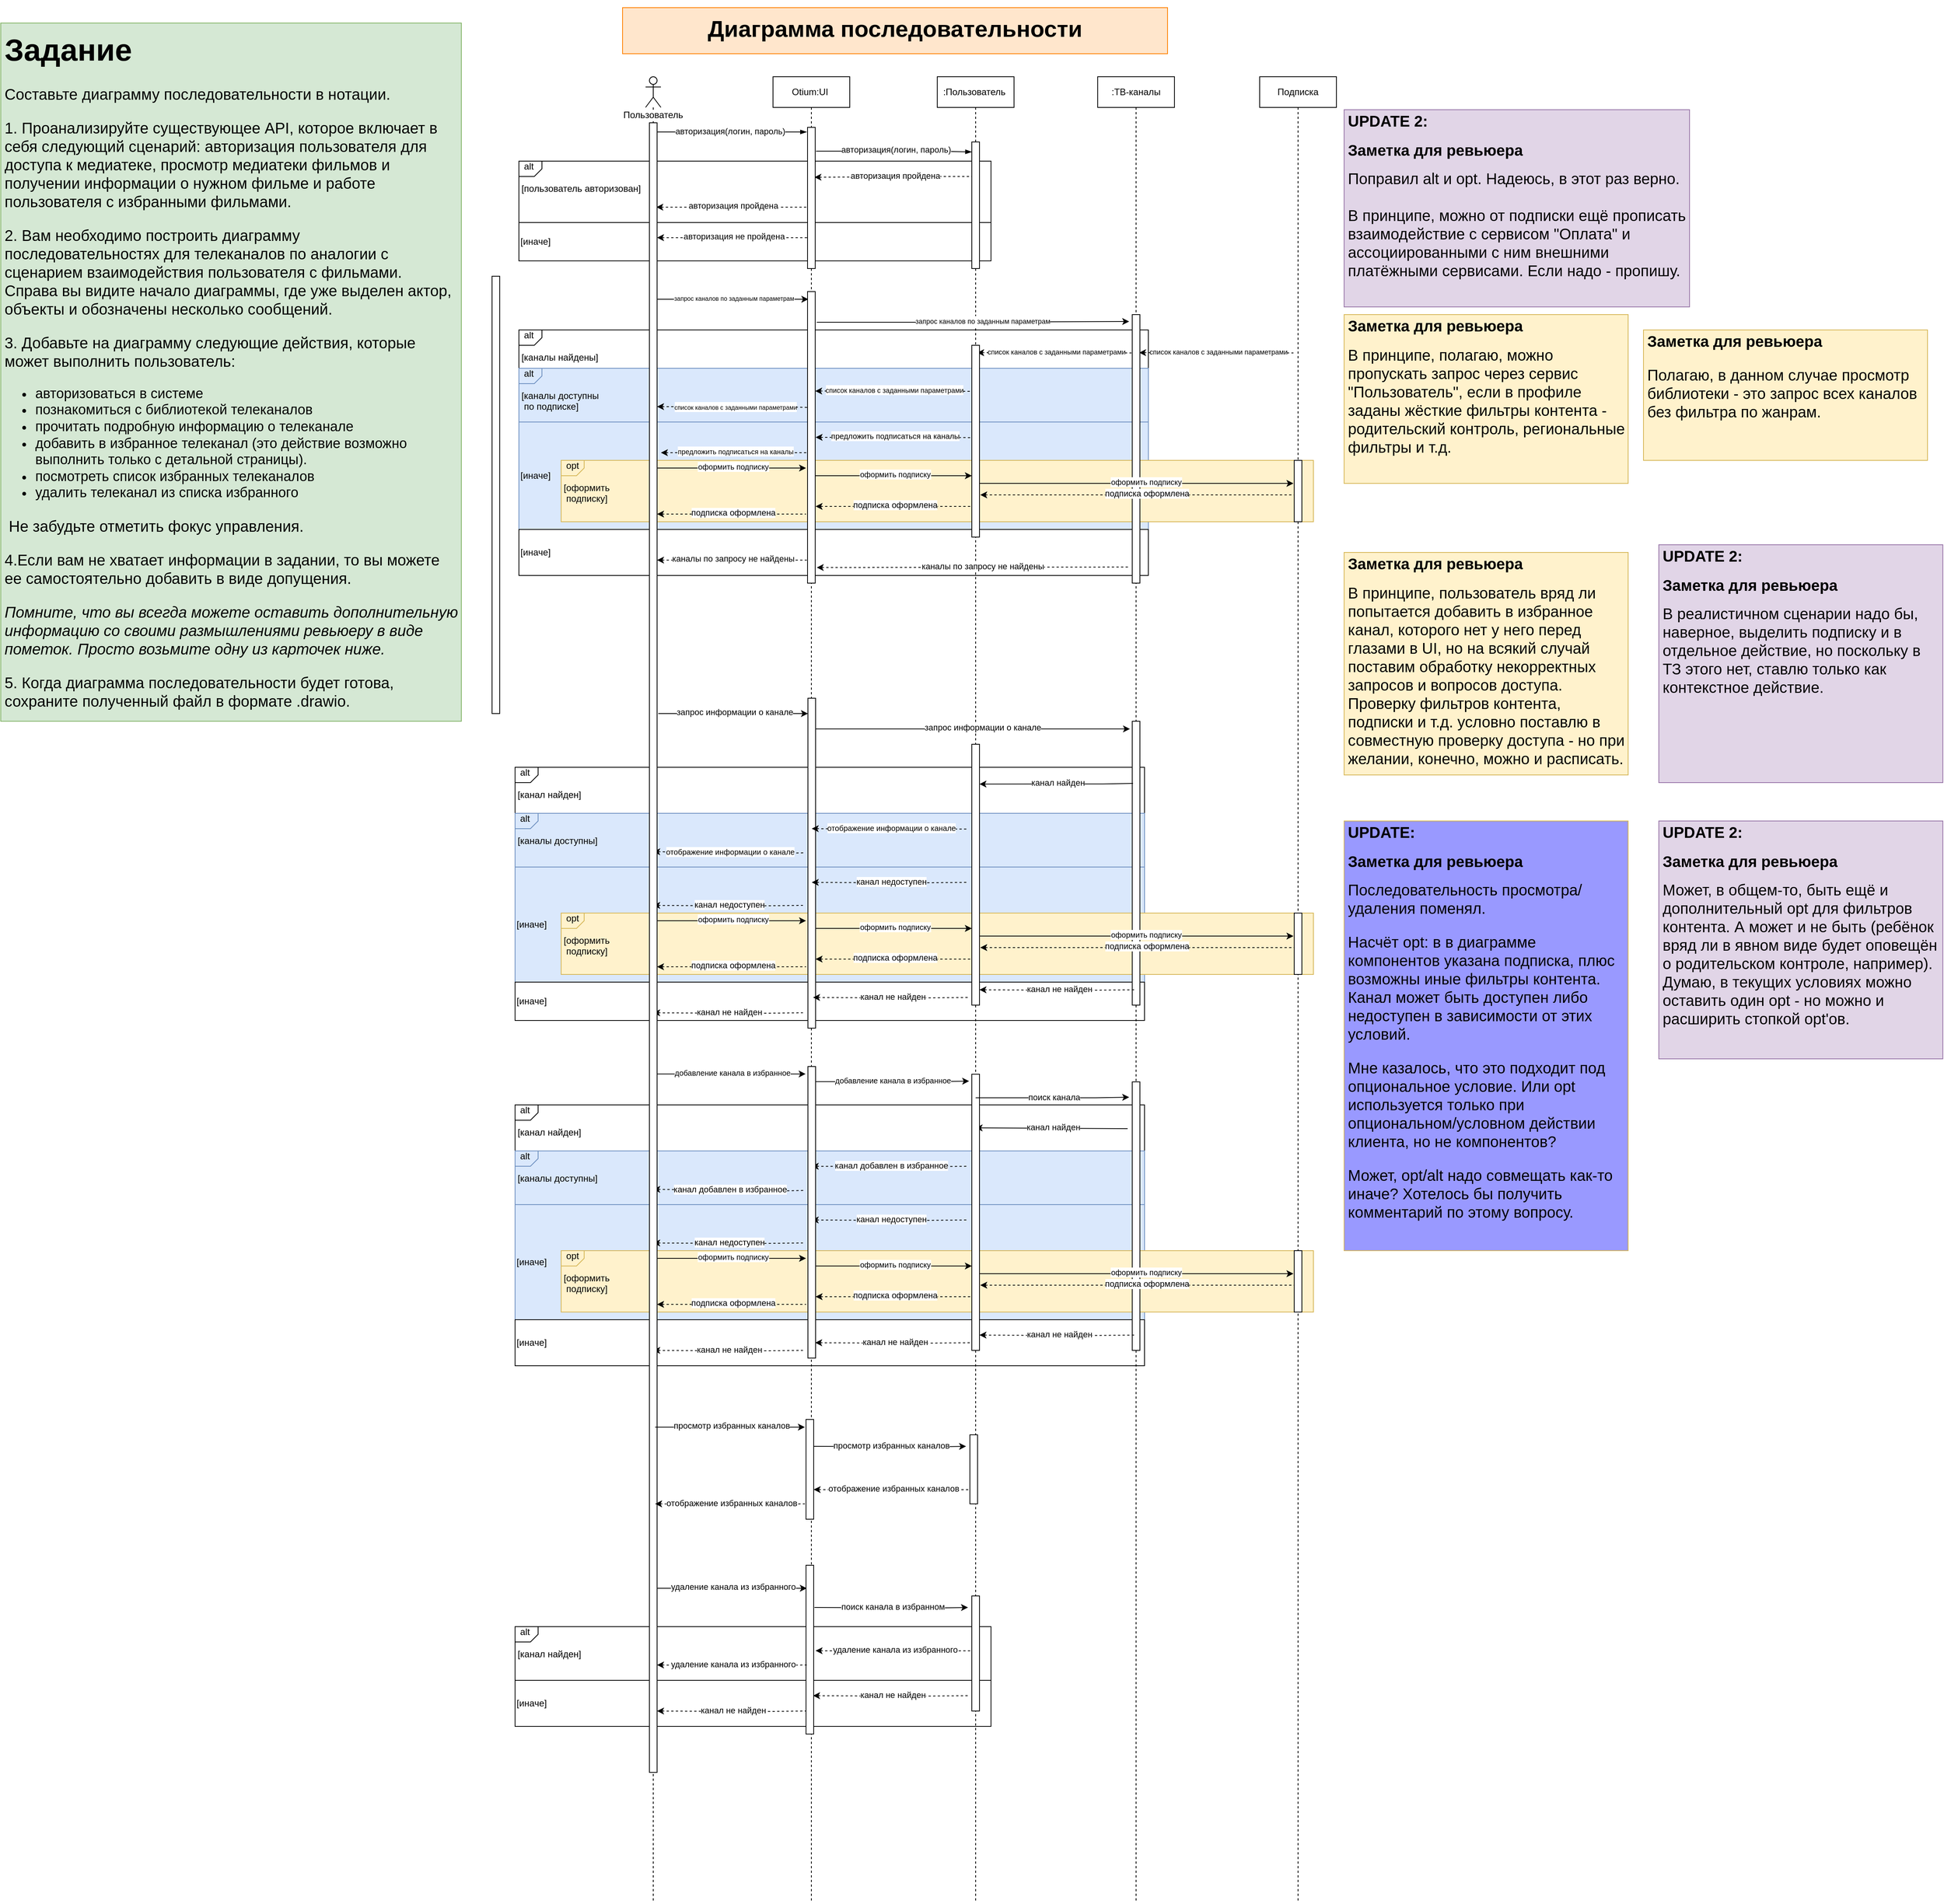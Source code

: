 <mxfile version="24.7.6">
  <diagram name="Page-1" id="uQS9ek2D7PSYEIglThoV">
    <mxGraphModel grid="1" page="1" gridSize="10" guides="1" tooltips="1" connect="1" arrows="1" fold="1" pageScale="1" pageWidth="827" pageHeight="1169" math="0" shadow="0">
      <root>
        <mxCell id="0" />
        <mxCell id="1" parent="0" />
        <mxCell id="U23WQa-dYomXpCL9znLz-92" value="&lt;div&gt;&amp;nbsp; alt&lt;/div&gt;&lt;div&gt;&lt;br&gt;&lt;/div&gt;&lt;div&gt;&amp;nbsp;[канал найден]&lt;/div&gt;" style="html=1;shape=mxgraph.sysml.package;align=left;spacingLeft=5;verticalAlign=top;spacingTop=-3;labelX=30.86;html=1;overflow=fill;" vertex="1" parent="1">
          <mxGeometry x="740" y="280" width="820" height="190" as="geometry" />
        </mxCell>
        <mxCell id="W0ff3i4siTfIfyOrShSM-3" value="&lt;div align=&quot;left&quot;&gt;[иначе]&lt;/div&gt;" style="rounded=0;whiteSpace=wrap;html=1;align=left;fillColor=#dae8fc;strokeColor=#6c8ebf;" vertex="1" parent="1">
          <mxGeometry x="740" y="410" width="820" height="150" as="geometry" />
        </mxCell>
        <mxCell id="W0ff3i4siTfIfyOrShSM-61" value="&lt;div&gt;&amp;nbsp; opt&lt;/div&gt;&lt;div&gt;&lt;br&gt;&lt;/div&gt;&lt;div&gt;&amp;nbsp;[оформить&amp;nbsp;&lt;/div&gt;&lt;div&gt;&amp;nbsp; подписку]&lt;/div&gt;" style="html=1;shape=mxgraph.sysml.package;align=left;spacingLeft=5;verticalAlign=top;spacingTop=-3;labelX=30.86;html=1;overflow=fill;fillColor=#fff2cc;strokeColor=#d6b656;" vertex="1" parent="1">
          <mxGeometry x="800" y="470" width="980" height="80" as="geometry" />
        </mxCell>
        <mxCell id="U23WQa-dYomXpCL9znLz-117" value="&lt;div&gt;&amp;nbsp; alt&lt;/div&gt;&lt;div&gt;&lt;br&gt;&lt;/div&gt;&lt;div&gt;&amp;nbsp;[канал найден]&lt;/div&gt;" style="html=1;shape=mxgraph.sysml.package;align=left;spacingLeft=5;verticalAlign=top;spacingTop=-3;labelX=30.86;html=1;overflow=fill;" vertex="1" parent="1">
          <mxGeometry x="740" y="-160" width="820" height="190" as="geometry" />
        </mxCell>
        <mxCell id="W0ff3i4siTfIfyOrShSM-1" value="&lt;div align=&quot;left&quot;&gt;[иначе]&lt;/div&gt;" style="rounded=0;whiteSpace=wrap;html=1;align=left;fillColor=#dae8fc;strokeColor=#6c8ebf;" vertex="1" parent="1">
          <mxGeometry x="740" y="-30" width="820" height="150" as="geometry" />
        </mxCell>
        <mxCell id="W0ff3i4siTfIfyOrShSM-46" value="&lt;div&gt;&amp;nbsp; opt&lt;/div&gt;&lt;div&gt;&lt;br&gt;&lt;/div&gt;&lt;div&gt;&amp;nbsp;[оформить&amp;nbsp;&lt;/div&gt;&lt;div&gt;&amp;nbsp; подписку]&lt;/div&gt;" style="html=1;shape=mxgraph.sysml.package;align=left;spacingLeft=5;verticalAlign=top;spacingTop=-3;labelX=30.86;html=1;overflow=fill;fillColor=#fff2cc;strokeColor=#d6b656;" vertex="1" parent="1">
          <mxGeometry x="800" y="30" width="980" height="80" as="geometry" />
        </mxCell>
        <mxCell id="U23WQa-dYomXpCL9znLz-64" value="&lt;div&gt;&amp;nbsp; alt&lt;/div&gt;&lt;div&gt;&lt;br&gt;&lt;/div&gt;&amp;nbsp;[каналы найдены]" style="html=1;shape=mxgraph.sysml.package;align=left;spacingLeft=5;verticalAlign=top;spacingTop=-3;labelX=30.86;html=1;overflow=fill;" vertex="1" parent="1">
          <mxGeometry x="745" y="-730" width="820" height="170" as="geometry" />
        </mxCell>
        <mxCell id="W0ff3i4siTfIfyOrShSM-2" value="&lt;div align=&quot;left&quot;&gt;[иначе]&lt;/div&gt;" style="rounded=0;whiteSpace=wrap;html=1;align=left;fillColor=#dae8fc;strokeColor=#6c8ebf;" vertex="1" parent="1">
          <mxGeometry x="745" y="-610" width="820" height="140" as="geometry" />
        </mxCell>
        <mxCell id="W0ff3i4siTfIfyOrShSM-4" value="&lt;div&gt;&amp;nbsp; opt&lt;/div&gt;&lt;div&gt;&lt;br&gt;&lt;/div&gt;&lt;div&gt;&amp;nbsp;[оформить&amp;nbsp;&lt;/div&gt;&lt;div&gt;&amp;nbsp; подписку]&lt;/div&gt;" style="html=1;shape=mxgraph.sysml.package;align=left;spacingLeft=5;verticalAlign=top;spacingTop=-3;labelX=30.86;html=1;overflow=fill;fillColor=#fff2cc;strokeColor=#d6b656;" vertex="1" parent="1">
          <mxGeometry x="800" y="-560" width="980" height="80" as="geometry" />
        </mxCell>
        <mxCell id="U23WQa-dYomXpCL9znLz-143" value="&lt;div&gt;&amp;nbsp; alt&lt;/div&gt;&lt;div&gt;&lt;br&gt;&lt;/div&gt;&lt;div&gt;&amp;nbsp;[канал найден]&lt;/div&gt;" style="html=1;shape=mxgraph.sysml.package;align=left;spacingLeft=5;verticalAlign=top;spacingTop=-3;labelX=30.86;html=1;overflow=fill;" vertex="1" parent="1">
          <mxGeometry x="740" y="960" width="620" height="70" as="geometry" />
        </mxCell>
        <mxCell id="U23WQa-dYomXpCL9znLz-142" value="&lt;div align=&quot;left&quot;&gt;[иначе]&lt;/div&gt;" style="rounded=0;whiteSpace=wrap;html=1;align=left;" vertex="1" parent="1">
          <mxGeometry x="740" y="1030" width="620" height="60" as="geometry" />
        </mxCell>
        <mxCell id="U23WQa-dYomXpCL9znLz-116" value="&lt;div align=&quot;left&quot;&gt;[иначе]&lt;/div&gt;" style="rounded=0;whiteSpace=wrap;html=1;align=left;" vertex="1" parent="1">
          <mxGeometry x="740" y="120" width="820" height="50" as="geometry" />
        </mxCell>
        <mxCell id="U23WQa-dYomXpCL9znLz-119" value="&lt;div&gt;&amp;nbsp; alt&lt;/div&gt;&lt;div&gt;&lt;br&gt;&lt;/div&gt;&lt;div&gt;&amp;nbsp;[каналы доступны]&lt;/div&gt;" style="html=1;shape=mxgraph.sysml.package;align=left;spacingLeft=5;verticalAlign=top;spacingTop=-3;labelX=30.86;html=1;overflow=fill;fillColor=#dae8fc;strokeColor=#6c8ebf;" vertex="1" parent="1">
          <mxGeometry x="740" y="-100" width="820" height="70" as="geometry" />
        </mxCell>
        <mxCell id="U23WQa-dYomXpCL9znLz-57" value="&lt;div align=&quot;left&quot;&gt;[иначе]&lt;/div&gt;" style="rounded=0;whiteSpace=wrap;html=1;align=left;" vertex="1" parent="1">
          <mxGeometry x="745" y="-470" width="820" height="60" as="geometry" />
        </mxCell>
        <mxCell id="U23WQa-dYomXpCL9znLz-108" value="&lt;div align=&quot;left&quot;&gt;[иначе]&lt;/div&gt;" style="rounded=0;whiteSpace=wrap;html=1;align=left;" vertex="1" parent="1">
          <mxGeometry x="740" y="560" width="820" height="60" as="geometry" />
        </mxCell>
        <mxCell id="U23WQa-dYomXpCL9znLz-98" value="&lt;div&gt;&amp;nbsp; alt&lt;/div&gt;&lt;div&gt;&lt;br&gt;&lt;/div&gt;&lt;div&gt;&amp;nbsp;[каналы доступны]&lt;/div&gt;" style="html=1;shape=mxgraph.sysml.package;align=left;spacingLeft=5;verticalAlign=top;spacingTop=-3;labelX=30.86;html=1;overflow=fill;fillColor=#dae8fc;strokeColor=#6c8ebf;" vertex="1" parent="1">
          <mxGeometry x="740" y="340" width="820" height="70" as="geometry" />
        </mxCell>
        <mxCell id="U23WQa-dYomXpCL9znLz-85" value="&lt;div align=&quot;left&quot;&gt;[иначе]&lt;/div&gt;" style="rounded=0;whiteSpace=wrap;html=1;align=left;" vertex="1" parent="1">
          <mxGeometry x="745" y="-870" width="615" height="50" as="geometry" />
        </mxCell>
        <mxCell id="U23WQa-dYomXpCL9znLz-68" value="&lt;div&gt;&amp;nbsp; alt&lt;/div&gt;&lt;div&gt;&lt;br&gt;&lt;/div&gt;&lt;div&gt;&amp;nbsp;[каналы доступны&lt;/div&gt;&lt;div&gt;&amp;nbsp; по подписке]&lt;/div&gt;" style="html=1;shape=mxgraph.sysml.package;align=left;spacingLeft=5;verticalAlign=top;spacingTop=-3;labelX=30.86;html=1;overflow=fill;fillColor=#dae8fc;strokeColor=#6c8ebf;" vertex="1" parent="1">
          <mxGeometry x="745" y="-680" width="820" height="70" as="geometry" />
        </mxCell>
        <mxCell id="U23WQa-dYomXpCL9znLz-4" value="&lt;div&gt;&amp;nbsp; alt&lt;/div&gt;&lt;div&gt;&lt;br&gt;&lt;/div&gt;&amp;nbsp;[пользователь авторизован]" style="html=1;shape=mxgraph.sysml.package;align=left;spacingLeft=5;verticalAlign=top;spacingTop=-3;labelX=30.86;html=1;overflow=fill;" vertex="1" parent="1">
          <mxGeometry x="745" y="-950" width="615" height="80" as="geometry" />
        </mxCell>
        <mxCell id="zd0dRC9yfDdlV3mLB25J-2" value="&lt;h1 style=&quot;font-size: 20px;&quot;&gt;&lt;font style=&quot;font-size: 20px;&quot;&gt;UPDATE:&lt;/font&gt;&lt;/h1&gt;&lt;h1 style=&quot;font-size: 20px;&quot;&gt;&lt;font style=&quot;font-size: 20px;&quot;&gt;Заметка для ревьюера&lt;/font&gt;&lt;/h1&gt;&lt;div&gt;Последовательность просмотра/удаления поменял.&lt;br&gt;&lt;/div&gt;&lt;p style=&quot;font-size: 20px;&quot;&gt;Насчёт opt: в в диаграмме компонентов указана подписка, плюс возможны иные фильтры контента. Канал может быть доступен либо недоступен в зависимости от этих условий.&lt;br&gt;&lt;/p&gt;&lt;p style=&quot;font-size: 20px;&quot;&gt;Мне казалось, что это подходит под опциональное условие. Или opt используется только при опциональном/условном действии клиента, но не компонентов?&lt;/p&gt;&lt;p style=&quot;font-size: 20px;&quot;&gt;Может, opt/alt надо совмещать как-то иначе? Хотелось бы получить комментарий по этому вопросу.&lt;br&gt;&lt;/p&gt;" style="text;html=1;strokeColor=#d6b656;fillColor=#9999FF;spacing=5;spacingTop=-20;whiteSpace=wrap;overflow=hidden;rounded=0;fontSize=20;" vertex="1" parent="1">
          <mxGeometry x="1820" y="-90" width="370" height="560" as="geometry" />
        </mxCell>
        <mxCell id="zd0dRC9yfDdlV3mLB25J-4" value="&lt;h1 style=&quot;font-size: 20px;&quot;&gt;&lt;font style=&quot;font-size: 20px;&quot;&gt;Заметка для ревьюера&lt;/font&gt;&lt;/h1&gt;В принципе, пользователь вряд ли попытается добавить в избранное канал, которого нет у него перед глазами в UI, но на всякий случай поставим обработку некорректных запросов и вопросов доступа. Проверку фильтров контента, подписки и т.д. условно поставлю в совместную проверку доступа - но при желании, конечно, можно и расписать." style="text;html=1;strokeColor=#d6b656;fillColor=#fff2cc;spacing=5;spacingTop=-20;whiteSpace=wrap;overflow=hidden;rounded=0;fontSize=20;" vertex="1" parent="1">
          <mxGeometry x="1820" y="-440" width="370" height="290" as="geometry" />
        </mxCell>
        <mxCell id="oFbbETFREsKXqKu5l48W-1" style="edgeStyle=none;rounded=0;orthogonalLoop=1;jettySize=auto;html=1;endArrow=blockThin;endFill=1;" edge="1" parent="1" source="oFbbETFREsKXqKu5l48W-3">
          <mxGeometry relative="1" as="geometry">
            <mxPoint x="1120.0" y="-988" as="targetPoint" />
            <Array as="points">
              <mxPoint x="1049" y="-988" />
            </Array>
          </mxGeometry>
        </mxCell>
        <mxCell id="oFbbETFREsKXqKu5l48W-2" value="авторизация(логин, пароль)" style="edgeLabel;html=1;align=center;verticalAlign=middle;resizable=0;points=[];" vertex="1" connectable="0" parent="oFbbETFREsKXqKu5l48W-1">
          <mxGeometry x="0.063" y="-3" relative="1" as="geometry">
            <mxPoint x="-7" y="-4" as="offset" />
          </mxGeometry>
        </mxCell>
        <mxCell id="oFbbETFREsKXqKu5l48W-3" value="&lt;span style=&quot;background-color: rgb(255, 255, 255);&quot;&gt;Пользователь&lt;/span&gt;" style="shape=umlLifeline;participant=umlActor;perimeter=lifelinePerimeter;whiteSpace=wrap;html=1;container=0;collapsible=0;recursiveResize=0;verticalAlign=top;spacingTop=36;outlineConnect=0;movable=1;resizable=1;rotatable=1;deletable=1;editable=1;locked=0;connectable=1;" vertex="1" parent="1">
          <mxGeometry x="910" y="-1060" width="20" height="2380" as="geometry" />
        </mxCell>
        <mxCell id="oFbbETFREsKXqKu5l48W-4" value=":ТВ-каналы" style="shape=umlLifeline;perimeter=lifelinePerimeter;whiteSpace=wrap;html=1;container=1;collapsible=0;recursiveResize=0;outlineConnect=0;" vertex="1" parent="1">
          <mxGeometry x="1499" y="-1060" width="100" height="2380" as="geometry" />
        </mxCell>
        <mxCell id="U23WQa-dYomXpCL9znLz-26" value="" style="html=1;dashed=0;whiteSpace=wrap;" vertex="1" parent="oFbbETFREsKXqKu5l48W-4">
          <mxGeometry x="45" y="310" width="10" height="350" as="geometry" />
        </mxCell>
        <mxCell id="U23WQa-dYomXpCL9znLz-20" style="edgeStyle=none;rounded=0;orthogonalLoop=1;jettySize=auto;html=1;endArrow=none;endFill=0;startArrow=classic;startFill=1;exitX=1;exitY=0.28;exitDx=0;exitDy=0;exitPerimeter=0;dashed=1;" edge="1" parent="oFbbETFREsKXqKu5l48W-4">
          <mxGeometry relative="1" as="geometry">
            <mxPoint x="44" y="360" as="targetPoint" />
            <Array as="points">
              <mxPoint x="-1" y="359.66" />
            </Array>
            <mxPoint x="-157" y="359.66" as="sourcePoint" />
          </mxGeometry>
        </mxCell>
        <mxCell id="U23WQa-dYomXpCL9znLz-21" value="&lt;font style=&quot;font-size: 9px;&quot;&gt;список каналов с заданными параметрами&lt;/font&gt;" style="edgeLabel;html=1;align=center;verticalAlign=middle;resizable=0;points=[];" vertex="1" connectable="0" parent="U23WQa-dYomXpCL9znLz-20">
          <mxGeometry x="0.098" y="-1" relative="1" as="geometry">
            <mxPoint x="-8" y="-3" as="offset" />
          </mxGeometry>
        </mxCell>
        <mxCell id="U23WQa-dYomXpCL9znLz-89" value="" style="html=1;dashed=0;whiteSpace=wrap;" vertex="1" parent="oFbbETFREsKXqKu5l48W-4">
          <mxGeometry x="45" y="1310" width="10" height="350" as="geometry" />
        </mxCell>
        <mxCell id="U23WQa-dYomXpCL9znLz-136" value="" style="html=1;dashed=0;whiteSpace=wrap;" vertex="1" parent="oFbbETFREsKXqKu5l48W-4">
          <mxGeometry x="45" y="840" width="10" height="370" as="geometry" />
        </mxCell>
        <mxCell id="U23WQa-dYomXpCL9znLz-95" style="rounded=0;orthogonalLoop=1;jettySize=auto;html=1;endArrow=none;endFill=0;startArrow=classic;startFill=1;exitX=1;exitY=0.25;exitDx=0;exitDy=0;" edge="1" parent="oFbbETFREsKXqKu5l48W-4">
          <mxGeometry relative="1" as="geometry">
            <mxPoint x="39" y="1371" as="targetPoint" />
            <mxPoint x="-159" y="1370" as="sourcePoint" />
          </mxGeometry>
        </mxCell>
        <mxCell id="U23WQa-dYomXpCL9znLz-96" value="канал найден" style="edgeLabel;html=1;align=center;verticalAlign=middle;resizable=0;points=[];" vertex="1" connectable="0" parent="U23WQa-dYomXpCL9znLz-95">
          <mxGeometry x="0.098" y="-1" relative="1" as="geometry">
            <mxPoint x="-8" y="-3" as="offset" />
          </mxGeometry>
        </mxCell>
        <mxCell id="oFbbETFREsKXqKu5l48W-5" style="edgeStyle=none;rounded=0;orthogonalLoop=1;jettySize=auto;html=1;endArrow=blockThin;endFill=1;" edge="1" parent="1">
          <mxGeometry relative="1" as="geometry">
            <mxPoint x="1335.0" y="-962" as="targetPoint" />
            <Array as="points">
              <mxPoint x="1289" y="-963" />
            </Array>
            <mxPoint x="1132" y="-963" as="sourcePoint" />
          </mxGeometry>
        </mxCell>
        <mxCell id="oFbbETFREsKXqKu5l48W-6" value="авторизация(логин, пароль)" style="edgeLabel;html=1;align=center;verticalAlign=middle;resizable=0;points=[];" vertex="1" connectable="0" parent="oFbbETFREsKXqKu5l48W-5">
          <mxGeometry x="0.098" y="-1" relative="1" as="geometry">
            <mxPoint x="-8" y="-3" as="offset" />
          </mxGeometry>
        </mxCell>
        <mxCell id="oFbbETFREsKXqKu5l48W-7" value="Otium:UI&amp;nbsp;" style="shape=umlLifeline;perimeter=lifelinePerimeter;whiteSpace=wrap;html=1;container=0;collapsible=0;recursiveResize=0;outlineConnect=0;" vertex="1" parent="1">
          <mxGeometry x="1076" y="-1060" width="100" height="2380" as="geometry" />
        </mxCell>
        <mxCell id="oFbbETFREsKXqKu5l48W-8" value=":Пользователь&amp;nbsp;" style="shape=umlLifeline;perimeter=lifelinePerimeter;whiteSpace=wrap;html=1;container=1;collapsible=0;recursiveResize=0;outlineConnect=0;" vertex="1" parent="1">
          <mxGeometry x="1290" y="-1060" width="100" height="2380" as="geometry" />
        </mxCell>
        <mxCell id="U23WQa-dYomXpCL9znLz-9" value="" style="html=1;dashed=0;whiteSpace=wrap;" vertex="1" parent="oFbbETFREsKXqKu5l48W-8">
          <mxGeometry x="45" y="85" width="10" height="165" as="geometry" />
        </mxCell>
        <mxCell id="U23WQa-dYomXpCL9znLz-61" value="" style="html=1;dashed=0;whiteSpace=wrap;" vertex="1" parent="oFbbETFREsKXqKu5l48W-8">
          <mxGeometry x="45" y="350" width="10" height="250" as="geometry" />
        </mxCell>
        <mxCell id="U23WQa-dYomXpCL9znLz-87" value="" style="html=1;dashed=0;whiteSpace=wrap;" vertex="1" parent="oFbbETFREsKXqKu5l48W-8">
          <mxGeometry x="45" y="1300" width="10" height="360" as="geometry" />
        </mxCell>
        <mxCell id="U23WQa-dYomXpCL9znLz-90" style="edgeStyle=none;rounded=0;orthogonalLoop=1;jettySize=auto;html=1;endArrow=classic;endFill=1;startArrow=none;startFill=0;exitX=1;exitY=0.28;exitDx=0;exitDy=0;exitPerimeter=0;" edge="1" parent="oFbbETFREsKXqKu5l48W-8">
          <mxGeometry relative="1" as="geometry">
            <mxPoint x="250" y="1330" as="targetPoint" />
            <Array as="points">
              <mxPoint x="206" y="1330.71" />
            </Array>
            <mxPoint x="50" y="1330.71" as="sourcePoint" />
          </mxGeometry>
        </mxCell>
        <mxCell id="U23WQa-dYomXpCL9znLz-91" value="поиск канала" style="edgeLabel;html=1;align=center;verticalAlign=middle;resizable=0;points=[];" vertex="1" connectable="0" parent="U23WQa-dYomXpCL9znLz-90">
          <mxGeometry x="0.098" y="-1" relative="1" as="geometry">
            <mxPoint x="-8" y="-2" as="offset" />
          </mxGeometry>
        </mxCell>
        <mxCell id="U23WQa-dYomXpCL9znLz-152" style="edgeStyle=none;rounded=0;orthogonalLoop=1;jettySize=auto;html=1;endArrow=classic;endFill=1;startArrow=none;startFill=0;" edge="1" parent="oFbbETFREsKXqKu5l48W-8">
          <mxGeometry relative="1" as="geometry">
            <mxPoint x="40" y="1995" as="targetPoint" />
            <Array as="points">
              <mxPoint x="-7" y="1995.71" />
            </Array>
            <mxPoint x="-160" y="1995" as="sourcePoint" />
          </mxGeometry>
        </mxCell>
        <mxCell id="U23WQa-dYomXpCL9znLz-153" value="поиск канала в избранном" style="edgeLabel;html=1;align=center;verticalAlign=middle;resizable=0;points=[];" vertex="1" connectable="0" parent="U23WQa-dYomXpCL9znLz-152">
          <mxGeometry x="0.098" y="-1" relative="1" as="geometry">
            <mxPoint x="-8" y="-3" as="offset" />
          </mxGeometry>
        </mxCell>
        <mxCell id="U23WQa-dYomXpCL9znLz-147" value="" style="html=1;dashed=0;whiteSpace=wrap;" vertex="1" parent="oFbbETFREsKXqKu5l48W-8">
          <mxGeometry x="45" y="1980" width="10" height="150" as="geometry" />
        </mxCell>
        <mxCell id="U23WQa-dYomXpCL9znLz-173" style="edgeStyle=none;rounded=0;orthogonalLoop=1;jettySize=auto;html=1;endArrow=none;endFill=0;startArrow=classic;startFill=1;dashed=1;entryX=0;entryY=0.393;entryDx=0;entryDy=0;entryPerimeter=0;" edge="1" parent="oFbbETFREsKXqKu5l48W-8">
          <mxGeometry relative="1" as="geometry">
            <mxPoint x="258.5" y="1190" as="targetPoint" />
            <Array as="points">
              <mxPoint x="182.67" y="1190.71" />
            </Array>
            <mxPoint x="55" y="1190" as="sourcePoint" />
          </mxGeometry>
        </mxCell>
        <mxCell id="U23WQa-dYomXpCL9znLz-174" value="канал не найден" style="edgeLabel;html=1;align=center;verticalAlign=middle;resizable=0;points=[];" vertex="1" connectable="0" parent="U23WQa-dYomXpCL9znLz-173">
          <mxGeometry x="0.098" y="-1" relative="1" as="geometry">
            <mxPoint x="-8" y="-3" as="offset" />
          </mxGeometry>
        </mxCell>
        <mxCell id="U23WQa-dYomXpCL9znLz-177" style="edgeStyle=none;rounded=0;orthogonalLoop=1;jettySize=auto;html=1;endArrow=none;endFill=0;startArrow=classic;startFill=1;entryX=0;entryY=0.393;entryDx=0;entryDy=0;entryPerimeter=0;dashed=1;" edge="1" parent="oFbbETFREsKXqKu5l48W-8">
          <mxGeometry relative="1" as="geometry">
            <mxPoint x="258.5" y="1640" as="targetPoint" />
            <Array as="points">
              <mxPoint x="182.67" y="1640.71" />
            </Array>
            <mxPoint x="55" y="1640" as="sourcePoint" />
          </mxGeometry>
        </mxCell>
        <mxCell id="U23WQa-dYomXpCL9znLz-178" value="канал не найден" style="edgeLabel;html=1;align=center;verticalAlign=middle;resizable=0;points=[];" vertex="1" connectable="0" parent="U23WQa-dYomXpCL9znLz-177">
          <mxGeometry x="0.098" y="-1" relative="1" as="geometry">
            <mxPoint x="-8" y="-3" as="offset" />
          </mxGeometry>
        </mxCell>
        <mxCell id="W0ff3i4siTfIfyOrShSM-24" style="edgeStyle=none;rounded=0;orthogonalLoop=1;jettySize=auto;html=1;endArrow=classic;endFill=1;startArrow=none;startFill=0;" edge="1" parent="oFbbETFREsKXqKu5l48W-8">
          <mxGeometry relative="1" as="geometry">
            <mxPoint x="464" y="530" as="targetPoint" />
            <Array as="points">
              <mxPoint x="208" y="530" />
            </Array>
            <mxPoint x="55" y="530" as="sourcePoint" />
          </mxGeometry>
        </mxCell>
        <mxCell id="W0ff3i4siTfIfyOrShSM-25" value="&lt;font style=&quot;font-size: 10px;&quot;&gt;оформить подписку&lt;/font&gt;" style="edgeLabel;html=1;align=center;verticalAlign=middle;resizable=0;points=[];" connectable="0" vertex="1" parent="W0ff3i4siTfIfyOrShSM-24">
          <mxGeometry x="0.098" y="-1" relative="1" as="geometry">
            <mxPoint x="-8" y="-3" as="offset" />
          </mxGeometry>
        </mxCell>
        <mxCell id="oFbbETFREsKXqKu5l48W-9" value="&lt;h1 style=&quot;font-size: 30px;&quot;&gt;&lt;span style=&quot;font-size: 30px;&quot;&gt;Диаграмма&amp;nbsp;последовательности&lt;/span&gt;&lt;/h1&gt;" style="text;html=1;strokeColor=#FF8000;fillColor=#FFE6CC;spacing=5;spacingTop=-20;whiteSpace=wrap;overflow=hidden;rounded=0;fontSize=30;align=center;" vertex="1" parent="1">
          <mxGeometry x="880" y="-1150" width="710" height="60" as="geometry" />
        </mxCell>
        <mxCell id="oFbbETFREsKXqKu5l48W-11" value="&lt;h1&gt;&lt;font style=&quot;font-size: 40px;&quot;&gt;Задание&lt;/font&gt;&lt;/h1&gt;&lt;p style=&quot;font-size: 20px;&quot;&gt;&lt;font style=&quot;font-size: 20px;&quot;&gt;Составьте диаграмму последовательности в нотации.&lt;/font&gt;&lt;/p&gt;&lt;p style=&quot;font-size: 20px;&quot;&gt;&lt;font style=&quot;font-size: 20px;&quot;&gt;1. Проанализируйте существующее API, которое включает в себя следующий сценарий: авторизация пользователя для доступа к медиатеке, просмотр медиатеки фильмов и получении информации о нужном фильме и работе пользователя с избранными фильмами.&amp;nbsp;&lt;/font&gt;&lt;/p&gt;&lt;p style=&quot;font-size: 20px;&quot;&gt;&lt;font style=&quot;font-size: 20px;&quot;&gt;2. Вам необходимо построить диаграмму последовательностях для телеканалов по аналогии с сценарием взаимодействия пользователя с фильмами. Справа вы видите начало диаграммы, где уже выделен актор, объекты и обозначены несколько сообщений.&lt;/font&gt;&lt;/p&gt;&lt;p style=&quot;font-size: 20px;&quot;&gt;&lt;font style=&quot;font-size: 20px;&quot;&gt;3. Добавьте на диаграмму следующие действия, которые может выполнить пользователь:&amp;nbsp;&lt;/font&gt;&lt;/p&gt;&lt;ul style=&quot;font-size: 18px;&quot;&gt;&lt;li&gt;авторизоваться в системе&lt;/li&gt;&lt;li&gt;познакомиться с библиотекой телеканалов&lt;/li&gt;&lt;li&gt;прочитать подробную информацию о телеканале&lt;/li&gt;&lt;li&gt;добавить в избранное телеканал (это действие возможно выполнить только с детальной страницы).&lt;/li&gt;&lt;li&gt;посмотреть список избранных телеканалов&lt;/li&gt;&lt;li&gt;удалить телеканал из списка избранного&lt;/li&gt;&lt;/ul&gt;&lt;p style=&quot;font-size: 20px;&quot;&gt;&lt;font style=&quot;font-size: 20px;&quot;&gt;&amp;nbsp;Не забудьте отметить фокус управления.&lt;/font&gt;&lt;/p&gt;&lt;p style=&quot;font-size: 20px;&quot;&gt;&lt;font style=&quot;font-size: 20px;&quot;&gt;4.Если вам не хватает информации в задании, то вы можете ее самостоятельно добавить в виде допущения.&lt;/font&gt;&lt;/p&gt;&lt;p style=&quot;font-size: 20px;&quot;&gt;&lt;i&gt;&lt;font style=&quot;font-size: 20px;&quot;&gt;Помните, что вы всегда можете оставить дополнительную информацию со своими размышлениями ревьюеру в виде пометок. Просто возьмите одну из карточек ниже.&amp;nbsp;&lt;/font&gt;&lt;/i&gt;&lt;/p&gt;&lt;p style=&quot;font-size: 20px;&quot;&gt;&lt;font style=&quot;font-size: 20px;&quot;&gt;5. Когда диаграмма последовательности будет готова, сохраните полученный файл в формате .drawio.&lt;/font&gt;&lt;/p&gt;" style="text;html=1;strokeColor=#82b366;fillColor=#d5e8d4;spacing=5;spacingTop=-20;whiteSpace=wrap;overflow=hidden;rounded=0;fontSize=16;" vertex="1" parent="1">
          <mxGeometry x="70" y="-1130" width="600" height="910" as="geometry" />
        </mxCell>
        <mxCell id="U23WQa-dYomXpCL9znLz-10" style="edgeStyle=none;rounded=0;orthogonalLoop=1;jettySize=auto;html=1;endArrow=none;endFill=0;startArrow=classic;startFill=1;dashed=1;" edge="1" parent="1">
          <mxGeometry relative="1" as="geometry">
            <mxPoint x="1335" y="-930" as="targetPoint" />
            <Array as="points">
              <mxPoint x="1290.5" y="-930" />
            </Array>
            <mxPoint x="1130" y="-929" as="sourcePoint" />
          </mxGeometry>
        </mxCell>
        <mxCell id="U23WQa-dYomXpCL9znLz-11" value="авторизация пройдена" style="edgeLabel;html=1;align=center;verticalAlign=middle;resizable=0;points=[];" vertex="1" connectable="0" parent="U23WQa-dYomXpCL9znLz-10">
          <mxGeometry x="0.098" y="-1" relative="1" as="geometry">
            <mxPoint x="-8" y="-3" as="offset" />
          </mxGeometry>
        </mxCell>
        <mxCell id="U23WQa-dYomXpCL9znLz-12" style="edgeStyle=none;rounded=0;orthogonalLoop=1;jettySize=auto;html=1;endArrow=none;endFill=0;startArrow=classic;startFill=1;dashed=1;" edge="1" parent="1">
          <mxGeometry relative="1" as="geometry">
            <mxPoint x="1120" y="-890" as="targetPoint" />
            <Array as="points">
              <mxPoint x="1075" y="-890" />
            </Array>
            <mxPoint x="924" y="-890" as="sourcePoint" />
          </mxGeometry>
        </mxCell>
        <mxCell id="U23WQa-dYomXpCL9znLz-13" value="авторизация пройдена" style="edgeLabel;html=1;align=center;verticalAlign=middle;resizable=0;points=[];" vertex="1" connectable="0" parent="U23WQa-dYomXpCL9znLz-12">
          <mxGeometry x="0.098" y="-1" relative="1" as="geometry">
            <mxPoint x="-8" y="-3" as="offset" />
          </mxGeometry>
        </mxCell>
        <mxCell id="U23WQa-dYomXpCL9znLz-14" style="edgeStyle=none;rounded=0;orthogonalLoop=1;jettySize=auto;html=1;endArrow=classic;endFill=1;startArrow=none;startFill=0;" edge="1" parent="1">
          <mxGeometry relative="1" as="geometry">
            <mxPoint x="1122" y="-770" as="targetPoint" />
            <Array as="points">
              <mxPoint x="1083" y="-770" />
            </Array>
            <mxPoint x="925" y="-770" as="sourcePoint" />
          </mxGeometry>
        </mxCell>
        <mxCell id="U23WQa-dYomXpCL9znLz-15" value="&lt;font style=&quot;font-size: 8px;&quot;&gt;запрос каналов по заданным параметрам&lt;/font&gt;" style="edgeLabel;html=1;align=center;verticalAlign=middle;resizable=0;points=[];" vertex="1" connectable="0" parent="U23WQa-dYomXpCL9znLz-14">
          <mxGeometry x="0.098" y="-1" relative="1" as="geometry">
            <mxPoint x="-8" y="-3" as="offset" />
          </mxGeometry>
        </mxCell>
        <mxCell id="U23WQa-dYomXpCL9znLz-17" style="edgeStyle=none;rounded=0;orthogonalLoop=1;jettySize=auto;html=1;endArrow=classic;endFill=1;startArrow=none;startFill=0;exitX=1;exitY=0.28;exitDx=0;exitDy=0;exitPerimeter=0;" edge="1" parent="1">
          <mxGeometry relative="1" as="geometry">
            <mxPoint x="1540" y="-741" as="targetPoint" />
            <Array as="points">
              <mxPoint x="1289" y="-740" />
            </Array>
            <mxPoint x="1133" y="-740" as="sourcePoint" />
          </mxGeometry>
        </mxCell>
        <mxCell id="U23WQa-dYomXpCL9znLz-18" value="&lt;font style=&quot;font-size: 9px;&quot;&gt;запрос каналов по заданным параметрам&lt;/font&gt;" style="edgeLabel;html=1;align=center;verticalAlign=middle;resizable=0;points=[];" vertex="1" connectable="0" parent="U23WQa-dYomXpCL9znLz-17">
          <mxGeometry x="0.098" y="-1" relative="1" as="geometry">
            <mxPoint x="-8" y="-3" as="offset" />
          </mxGeometry>
        </mxCell>
        <mxCell id="U23WQa-dYomXpCL9znLz-22" style="edgeStyle=none;rounded=0;orthogonalLoop=1;jettySize=auto;html=1;endArrow=none;endFill=0;startArrow=classic;startFill=1;exitX=1;exitY=0.28;exitDx=0;exitDy=0;exitPerimeter=0;dashed=1;" edge="1" parent="1">
          <mxGeometry relative="1" as="geometry">
            <mxPoint x="1121.5" y="-629" as="targetPoint" />
            <Array as="points">
              <mxPoint x="1081" y="-630" />
            </Array>
            <mxPoint x="925" y="-630" as="sourcePoint" />
          </mxGeometry>
        </mxCell>
        <mxCell id="U23WQa-dYomXpCL9znLz-23" value="&lt;font style=&quot;font-size: 8px;&quot;&gt;список каналов с заданными параметрами&lt;/font&gt;" style="edgeLabel;html=1;align=center;verticalAlign=middle;resizable=0;points=[];" vertex="1" connectable="0" parent="U23WQa-dYomXpCL9znLz-22">
          <mxGeometry x="0.098" y="-1" relative="1" as="geometry">
            <mxPoint x="-6" y="-1" as="offset" />
          </mxGeometry>
        </mxCell>
        <mxCell id="U23WQa-dYomXpCL9znLz-24" value="" style="html=1;dashed=0;whiteSpace=wrap;" vertex="1" parent="1">
          <mxGeometry x="710" y="-800" width="10" height="570" as="geometry" />
        </mxCell>
        <mxCell id="U23WQa-dYomXpCL9znLz-28" style="edgeStyle=none;rounded=0;orthogonalLoop=1;jettySize=auto;html=1;endArrow=classic;endFill=1;startArrow=none;startFill=0;exitX=1;exitY=0.28;exitDx=0;exitDy=0;exitPerimeter=0;" edge="1" parent="1">
          <mxGeometry relative="1" as="geometry">
            <mxPoint x="1118.5" y="239.71" as="targetPoint" />
            <Array as="points">
              <mxPoint x="1079.5" y="239.71" />
            </Array>
            <mxPoint x="923.5" y="239.71" as="sourcePoint" />
          </mxGeometry>
        </mxCell>
        <mxCell id="U23WQa-dYomXpCL9znLz-29" value="&lt;font style=&quot;font-size: 10px;&quot;&gt;добавление канала в избранное&lt;br&gt;&lt;/font&gt;" style="edgeLabel;html=1;align=center;verticalAlign=middle;resizable=0;points=[];" vertex="1" connectable="0" parent="U23WQa-dYomXpCL9znLz-28">
          <mxGeometry x="0.098" y="-1" relative="1" as="geometry">
            <mxPoint x="-8" y="-3" as="offset" />
          </mxGeometry>
        </mxCell>
        <mxCell id="U23WQa-dYomXpCL9znLz-30" style="edgeStyle=none;rounded=0;orthogonalLoop=1;jettySize=auto;html=1;endArrow=classic;endFill=1;startArrow=none;startFill=0;exitX=1;exitY=0.28;exitDx=0;exitDy=0;exitPerimeter=0;" edge="1" parent="1">
          <mxGeometry relative="1" as="geometry">
            <mxPoint x="1331.5" y="249" as="targetPoint" />
            <Array as="points">
              <mxPoint x="1284.5" y="249.71" />
            </Array>
            <mxPoint x="1128.5" y="249.71" as="sourcePoint" />
          </mxGeometry>
        </mxCell>
        <mxCell id="U23WQa-dYomXpCL9znLz-31" value="&lt;font style=&quot;font-size: 10px;&quot;&gt;добавление канала в избранное&lt;br&gt;&lt;/font&gt;" style="edgeLabel;html=1;align=center;verticalAlign=middle;resizable=0;points=[];" vertex="1" connectable="0" parent="U23WQa-dYomXpCL9znLz-30">
          <mxGeometry x="0.098" y="-1" relative="1" as="geometry">
            <mxPoint x="-8" y="-3" as="offset" />
          </mxGeometry>
        </mxCell>
        <mxCell id="U23WQa-dYomXpCL9znLz-42" style="edgeStyle=none;rounded=0;orthogonalLoop=1;jettySize=auto;html=1;endArrow=none;endFill=0;startArrow=classic;startFill=1;exitX=0.914;exitY=0.478;exitDx=0;exitDy=0;exitPerimeter=0;dashed=1;" edge="1" parent="1">
          <mxGeometry relative="1" as="geometry">
            <mxPoint x="1115.86" y="391.5" as="targetPoint" />
            <Array as="points">
              <mxPoint x="1081.86" y="392.21" />
            </Array>
            <mxPoint x="920.0" y="390" as="sourcePoint" />
          </mxGeometry>
        </mxCell>
        <mxCell id="U23WQa-dYomXpCL9znLz-43" value="канал добавлен в избранное" style="edgeLabel;html=1;align=center;verticalAlign=middle;resizable=0;points=[];" vertex="1" connectable="0" parent="U23WQa-dYomXpCL9znLz-42">
          <mxGeometry x="0.098" y="-1" relative="1" as="geometry">
            <mxPoint x="-8" y="-3" as="offset" />
          </mxGeometry>
        </mxCell>
        <mxCell id="U23WQa-dYomXpCL9znLz-8" value="" style="html=1;dashed=0;whiteSpace=wrap;" vertex="1" parent="1">
          <mxGeometry x="1121" y="-994" width="10" height="184" as="geometry" />
        </mxCell>
        <mxCell id="U23WQa-dYomXpCL9znLz-25" value="" style="html=1;dashed=0;whiteSpace=wrap;" vertex="1" parent="1">
          <mxGeometry x="1121" y="-780" width="10" height="380" as="geometry" />
        </mxCell>
        <mxCell id="U23WQa-dYomXpCL9znLz-40" style="edgeStyle=none;rounded=0;orthogonalLoop=1;jettySize=auto;html=1;endArrow=none;endFill=0;startArrow=classic;startFill=1;dashed=1;entryX=0;entryY=0.393;entryDx=0;entryDy=0;entryPerimeter=0;" edge="1" parent="1">
          <mxGeometry relative="1" as="geometry">
            <mxPoint x="1330" y="360.04" as="targetPoint" />
            <Array as="points">
              <mxPoint x="1254.17" y="360.71" />
            </Array>
            <mxPoint x="1126.5" y="360" as="sourcePoint" />
          </mxGeometry>
        </mxCell>
        <mxCell id="U23WQa-dYomXpCL9znLz-41" value="канал добавлен в избранное" style="edgeLabel;html=1;align=center;verticalAlign=middle;resizable=0;points=[];" vertex="1" connectable="0" parent="U23WQa-dYomXpCL9znLz-40">
          <mxGeometry x="0.098" y="-1" relative="1" as="geometry">
            <mxPoint x="-8" y="-3" as="offset" />
          </mxGeometry>
        </mxCell>
        <mxCell id="U23WQa-dYomXpCL9znLz-58" style="edgeStyle=none;rounded=0;orthogonalLoop=1;jettySize=auto;html=1;endArrow=none;endFill=0;startArrow=classic;startFill=1;dashed=1;" edge="1" parent="1">
          <mxGeometry relative="1" as="geometry">
            <mxPoint x="1121" y="-850.29" as="targetPoint" />
            <Array as="points">
              <mxPoint x="1076" y="-850.29" />
            </Array>
            <mxPoint x="925" y="-850.29" as="sourcePoint" />
          </mxGeometry>
        </mxCell>
        <mxCell id="U23WQa-dYomXpCL9znLz-59" value="авторизация не пройдена" style="edgeLabel;html=1;align=center;verticalAlign=middle;resizable=0;points=[];" vertex="1" connectable="0" parent="U23WQa-dYomXpCL9znLz-58">
          <mxGeometry x="0.098" y="-1" relative="1" as="geometry">
            <mxPoint x="-8" y="-3" as="offset" />
          </mxGeometry>
        </mxCell>
        <mxCell id="U23WQa-dYomXpCL9znLz-69" style="edgeStyle=none;rounded=0;orthogonalLoop=1;jettySize=auto;html=1;endArrow=none;endFill=0;startArrow=classic;startFill=1;exitX=1;exitY=0.28;exitDx=0;exitDy=0;exitPerimeter=0;dashed=1;entryX=-0.028;entryY=0.621;entryDx=0;entryDy=0;entryPerimeter=0;" edge="1" parent="1">
          <mxGeometry relative="1" as="geometry">
            <mxPoint x="1333" y="-650" as="targetPoint" />
            <Array as="points">
              <mxPoint x="1287" y="-650.34" />
            </Array>
            <mxPoint x="1131" y="-650.34" as="sourcePoint" />
          </mxGeometry>
        </mxCell>
        <mxCell id="U23WQa-dYomXpCL9znLz-70" value="&lt;font style=&quot;font-size: 9px;&quot;&gt;список каналов с заданными параметрами&lt;/font&gt;" style="edgeLabel;html=1;align=center;verticalAlign=middle;resizable=0;points=[];" vertex="1" connectable="0" parent="U23WQa-dYomXpCL9znLz-69">
          <mxGeometry x="0.098" y="-1" relative="1" as="geometry">
            <mxPoint x="-8" y="-3" as="offset" />
          </mxGeometry>
        </mxCell>
        <mxCell id="U23WQa-dYomXpCL9znLz-72" style="edgeStyle=none;rounded=0;orthogonalLoop=1;jettySize=auto;html=1;endArrow=none;endFill=0;startArrow=classic;startFill=1;exitX=1;exitY=0.28;exitDx=0;exitDy=0;exitPerimeter=0;dashed=1;entryX=-0.028;entryY=0.621;entryDx=0;entryDy=0;entryPerimeter=0;" edge="1" parent="1">
          <mxGeometry relative="1" as="geometry">
            <mxPoint x="1333.5" y="-589.66" as="targetPoint" />
            <Array as="points">
              <mxPoint x="1287.5" y="-590" />
            </Array>
            <mxPoint x="1131.5" y="-590" as="sourcePoint" />
          </mxGeometry>
        </mxCell>
        <mxCell id="U23WQa-dYomXpCL9znLz-73" value="&lt;font style=&quot;font-size: 10px;&quot;&gt;предложить подписаться на каналы&lt;/font&gt;" style="edgeLabel;html=1;align=center;verticalAlign=middle;resizable=0;points=[];" vertex="1" connectable="0" parent="U23WQa-dYomXpCL9znLz-72">
          <mxGeometry x="0.098" y="-1" relative="1" as="geometry">
            <mxPoint x="-8" y="-3" as="offset" />
          </mxGeometry>
        </mxCell>
        <mxCell id="U23WQa-dYomXpCL9znLz-74" style="edgeStyle=none;rounded=0;orthogonalLoop=1;jettySize=auto;html=1;endArrow=none;endFill=0;startArrow=classic;startFill=1;dashed=1;" edge="1" parent="1">
          <mxGeometry relative="1" as="geometry">
            <mxPoint x="1120" y="-570" as="targetPoint" />
            <Array as="points">
              <mxPoint x="1085" y="-570" />
            </Array>
            <mxPoint x="930" y="-570" as="sourcePoint" />
          </mxGeometry>
        </mxCell>
        <mxCell id="U23WQa-dYomXpCL9znLz-75" value="&lt;font style=&quot;font-size: 9px;&quot;&gt;предложить подписаться на каналы&lt;/font&gt;" style="edgeLabel;html=1;align=center;verticalAlign=middle;resizable=0;points=[];" vertex="1" connectable="0" parent="U23WQa-dYomXpCL9znLz-74">
          <mxGeometry x="0.098" y="-1" relative="1" as="geometry">
            <mxPoint x="-8" y="-3" as="offset" />
          </mxGeometry>
        </mxCell>
        <mxCell id="U23WQa-dYomXpCL9znLz-80" style="edgeStyle=none;rounded=0;orthogonalLoop=1;jettySize=auto;html=1;endArrow=none;endFill=0;startArrow=classic;startFill=1;exitX=1.2;exitY=0.864;exitDx=0;exitDy=0;exitPerimeter=0;dashed=1;" edge="1" parent="1">
          <mxGeometry relative="1" as="geometry">
            <mxPoint x="1540" y="-421" as="targetPoint" />
            <Array as="points" />
            <mxPoint x="1133" y="-420.32" as="sourcePoint" />
          </mxGeometry>
        </mxCell>
        <mxCell id="U23WQa-dYomXpCL9znLz-81" value="каналы по запросу не найдены" style="edgeLabel;html=1;align=center;verticalAlign=middle;resizable=0;points=[];" vertex="1" connectable="0" parent="U23WQa-dYomXpCL9znLz-80">
          <mxGeometry x="0.098" y="-1" relative="1" as="geometry">
            <mxPoint x="-8" y="-3" as="offset" />
          </mxGeometry>
        </mxCell>
        <mxCell id="U23WQa-dYomXpCL9znLz-82" style="edgeStyle=none;rounded=0;orthogonalLoop=1;jettySize=auto;html=1;endArrow=none;endFill=0;startArrow=classic;startFill=1;dashed=1;" edge="1" parent="1">
          <mxGeometry relative="1" as="geometry">
            <mxPoint x="1120" y="-430" as="targetPoint" />
            <Array as="points" />
            <mxPoint x="925" y="-430" as="sourcePoint" />
          </mxGeometry>
        </mxCell>
        <mxCell id="U23WQa-dYomXpCL9znLz-83" value="каналы по запросу не найдены" style="edgeLabel;html=1;align=center;verticalAlign=middle;resizable=0;points=[];" vertex="1" connectable="0" parent="U23WQa-dYomXpCL9znLz-82">
          <mxGeometry x="0.098" y="-1" relative="1" as="geometry">
            <mxPoint x="-8" y="-3" as="offset" />
          </mxGeometry>
        </mxCell>
        <mxCell id="U23WQa-dYomXpCL9znLz-84" value="&lt;h1 style=&quot;font-size: 20px;&quot;&gt;&lt;font style=&quot;font-size: 20px;&quot;&gt;Заметка для ревьюера&lt;/font&gt;&lt;/h1&gt;В принципе, полагаю, можно пропускать запрос через сервис &quot;Пользователь&quot;, если в профиле заданы жёсткие фильтры контента - родительский контроль, региональные фильтры и т.д." style="text;html=1;strokeColor=#d6b656;fillColor=#fff2cc;spacing=5;spacingTop=-20;whiteSpace=wrap;overflow=hidden;rounded=0;fontSize=20;" vertex="1" parent="1">
          <mxGeometry x="1820" y="-750" width="370" height="220" as="geometry" />
        </mxCell>
        <mxCell id="U23WQa-dYomXpCL9znLz-86" value="&lt;h1 style=&quot;font-size: 20px;&quot;&gt;&lt;font style=&quot;font-size: 20px;&quot;&gt;Заметка для ревьюера&lt;/font&gt;&lt;/h1&gt;&lt;p style=&quot;font-size: 20px;&quot;&gt;Полагаю, в данном случае просмотр библиотеки - это запрос всех каналов без фильтра по жанрам.&lt;br&gt;&lt;/p&gt;" style="text;html=1;strokeColor=#d6b656;fillColor=#fff2cc;spacing=5;spacingTop=-20;whiteSpace=wrap;overflow=hidden;rounded=0;fontSize=20;" vertex="1" parent="1">
          <mxGeometry x="2210" y="-730" width="370" height="170" as="geometry" />
        </mxCell>
        <mxCell id="U23WQa-dYomXpCL9znLz-102" style="edgeStyle=none;rounded=0;orthogonalLoop=1;jettySize=auto;html=1;endArrow=none;endFill=0;startArrow=classic;startFill=1;dashed=1;entryX=0;entryY=0.393;entryDx=0;entryDy=0;entryPerimeter=0;" edge="1" parent="1">
          <mxGeometry relative="1" as="geometry">
            <mxPoint x="1330" y="430" as="targetPoint" />
            <Array as="points">
              <mxPoint x="1254.17" y="430.71" />
            </Array>
            <mxPoint x="1126.5" y="430" as="sourcePoint" />
          </mxGeometry>
        </mxCell>
        <mxCell id="U23WQa-dYomXpCL9znLz-103" value="канал недоступен" style="edgeLabel;html=1;align=center;verticalAlign=middle;resizable=0;points=[];" vertex="1" connectable="0" parent="U23WQa-dYomXpCL9znLz-102">
          <mxGeometry x="0.098" y="-1" relative="1" as="geometry">
            <mxPoint x="-8" y="-3" as="offset" />
          </mxGeometry>
        </mxCell>
        <mxCell id="U23WQa-dYomXpCL9znLz-104" style="edgeStyle=none;rounded=0;orthogonalLoop=1;jettySize=auto;html=1;endArrow=none;endFill=0;startArrow=classic;startFill=1;dashed=1;" edge="1" parent="1">
          <mxGeometry relative="1" as="geometry">
            <mxPoint x="1115" y="460" as="targetPoint" />
            <Array as="points">
              <mxPoint x="1047.67" y="460.71" />
            </Array>
            <mxPoint x="920" y="460" as="sourcePoint" />
          </mxGeometry>
        </mxCell>
        <mxCell id="U23WQa-dYomXpCL9znLz-105" value="канал недоступен" style="edgeLabel;html=1;align=center;verticalAlign=middle;resizable=0;points=[];" vertex="1" connectable="0" parent="U23WQa-dYomXpCL9znLz-104">
          <mxGeometry x="0.098" y="-1" relative="1" as="geometry">
            <mxPoint x="-8" y="-3" as="offset" />
          </mxGeometry>
        </mxCell>
        <mxCell id="U23WQa-dYomXpCL9znLz-109" style="edgeStyle=none;rounded=0;orthogonalLoop=1;jettySize=auto;html=1;endArrow=none;endFill=0;startArrow=classic;startFill=1;dashed=1;entryX=0;entryY=0.393;entryDx=0;entryDy=0;entryPerimeter=0;" edge="1" parent="1">
          <mxGeometry relative="1" as="geometry">
            <mxPoint x="1334.5" y="590" as="targetPoint" />
            <Array as="points">
              <mxPoint x="1258.67" y="590.71" />
            </Array>
            <mxPoint x="1131" y="590" as="sourcePoint" />
          </mxGeometry>
        </mxCell>
        <mxCell id="U23WQa-dYomXpCL9znLz-110" value="канал не найден" style="edgeLabel;html=1;align=center;verticalAlign=middle;resizable=0;points=[];" vertex="1" connectable="0" parent="U23WQa-dYomXpCL9znLz-109">
          <mxGeometry x="0.098" y="-1" relative="1" as="geometry">
            <mxPoint x="-8" y="-3" as="offset" />
          </mxGeometry>
        </mxCell>
        <mxCell id="U23WQa-dYomXpCL9znLz-111" style="edgeStyle=none;rounded=0;orthogonalLoop=1;jettySize=auto;html=1;endArrow=none;endFill=0;startArrow=classic;startFill=1;dashed=1;" edge="1" parent="1">
          <mxGeometry relative="1" as="geometry">
            <mxPoint x="1115" y="600" as="targetPoint" />
            <Array as="points">
              <mxPoint x="1047.67" y="600.71" />
            </Array>
            <mxPoint x="920" y="600" as="sourcePoint" />
          </mxGeometry>
        </mxCell>
        <mxCell id="U23WQa-dYomXpCL9znLz-112" value="канал не найден" style="edgeLabel;html=1;align=center;verticalAlign=middle;resizable=0;points=[];" vertex="1" connectable="0" parent="U23WQa-dYomXpCL9znLz-111">
          <mxGeometry x="0.098" y="-1" relative="1" as="geometry">
            <mxPoint x="-8" y="-3" as="offset" />
          </mxGeometry>
        </mxCell>
        <mxCell id="U23WQa-dYomXpCL9znLz-113" style="edgeStyle=none;rounded=0;orthogonalLoop=1;jettySize=auto;html=1;endArrow=classic;endFill=1;startArrow=none;startFill=0;exitX=1;exitY=0.28;exitDx=0;exitDy=0;exitPerimeter=0;" edge="1" parent="1">
          <mxGeometry relative="1" as="geometry">
            <mxPoint x="1121.5" y="-230.0" as="targetPoint" />
            <Array as="points">
              <mxPoint x="1082.5" y="-230.0" />
            </Array>
            <mxPoint x="926.5" y="-230.0" as="sourcePoint" />
          </mxGeometry>
        </mxCell>
        <mxCell id="U23WQa-dYomXpCL9znLz-114" value="запрос информации о канале" style="edgeLabel;html=1;align=center;verticalAlign=middle;resizable=0;points=[];" vertex="1" connectable="0" parent="U23WQa-dYomXpCL9znLz-113">
          <mxGeometry x="0.098" y="-1" relative="1" as="geometry">
            <mxPoint x="-8" y="-3" as="offset" />
          </mxGeometry>
        </mxCell>
        <mxCell id="U23WQa-dYomXpCL9znLz-115" value="" style="html=1;dashed=0;whiteSpace=wrap;" vertex="1" parent="1">
          <mxGeometry x="1121.5" y="-250" width="10" height="430" as="geometry" />
        </mxCell>
        <mxCell id="U23WQa-dYomXpCL9znLz-122" style="edgeStyle=none;rounded=0;orthogonalLoop=1;jettySize=auto;html=1;endArrow=none;endFill=0;startArrow=classic;startFill=1;exitX=0.914;exitY=0.478;exitDx=0;exitDy=0;exitPerimeter=0;dashed=1;" edge="1" parent="1">
          <mxGeometry relative="1" as="geometry">
            <mxPoint x="1115.86" y="-48.5" as="targetPoint" />
            <Array as="points">
              <mxPoint x="1081.86" y="-47.79" />
            </Array>
            <mxPoint x="920.0" y="-50" as="sourcePoint" />
          </mxGeometry>
        </mxCell>
        <mxCell id="U23WQa-dYomXpCL9znLz-123" value="&lt;font style=&quot;font-size: 10px;&quot;&gt;отображение информации о канале&lt;/font&gt;" style="edgeLabel;html=1;align=center;verticalAlign=middle;resizable=0;points=[];" vertex="1" connectable="0" parent="U23WQa-dYomXpCL9znLz-122">
          <mxGeometry x="0.098" y="-1" relative="1" as="geometry">
            <mxPoint x="-8" y="-3" as="offset" />
          </mxGeometry>
        </mxCell>
        <mxCell id="U23WQa-dYomXpCL9znLz-124" style="edgeStyle=none;rounded=0;orthogonalLoop=1;jettySize=auto;html=1;endArrow=none;endFill=0;startArrow=classic;startFill=1;dashed=1;entryX=0;entryY=0.393;entryDx=0;entryDy=0;entryPerimeter=0;" edge="1" parent="1">
          <mxGeometry relative="1" as="geometry">
            <mxPoint x="1330" y="-79.5" as="targetPoint" />
            <Array as="points">
              <mxPoint x="1254.17" y="-79.29" />
            </Array>
            <mxPoint x="1126.5" y="-80" as="sourcePoint" />
          </mxGeometry>
        </mxCell>
        <mxCell id="U23WQa-dYomXpCL9znLz-125" value="&lt;font style=&quot;font-size: 10px;&quot;&gt;отображение информации о канале&lt;/font&gt;" style="edgeLabel;html=1;align=center;verticalAlign=middle;resizable=0;points=[];" vertex="1" connectable="0" parent="U23WQa-dYomXpCL9znLz-124">
          <mxGeometry x="0.098" y="-1" relative="1" as="geometry">
            <mxPoint x="-8" y="-3" as="offset" />
          </mxGeometry>
        </mxCell>
        <mxCell id="U23WQa-dYomXpCL9znLz-126" style="edgeStyle=none;rounded=0;orthogonalLoop=1;jettySize=auto;html=1;endArrow=none;endFill=0;startArrow=classic;startFill=1;exitX=1;exitY=0.25;exitDx=0;exitDy=0;" edge="1" parent="1">
          <mxGeometry relative="1" as="geometry">
            <mxPoint x="1545" y="-139" as="targetPoint" />
            <Array as="points">
              <mxPoint x="1506" y="-138.29" />
            </Array>
            <mxPoint x="1345" y="-138.08" as="sourcePoint" />
          </mxGeometry>
        </mxCell>
        <mxCell id="U23WQa-dYomXpCL9znLz-127" value="канал найден" style="edgeLabel;html=1;align=center;verticalAlign=middle;resizable=0;points=[];" vertex="1" connectable="0" parent="U23WQa-dYomXpCL9znLz-126">
          <mxGeometry x="0.098" y="-1" relative="1" as="geometry">
            <mxPoint x="-8" y="-3" as="offset" />
          </mxGeometry>
        </mxCell>
        <mxCell id="U23WQa-dYomXpCL9znLz-128" style="edgeStyle=none;rounded=0;orthogonalLoop=1;jettySize=auto;html=1;endArrow=none;endFill=0;startArrow=classic;startFill=1;dashed=1;entryX=0;entryY=0.393;entryDx=0;entryDy=0;entryPerimeter=0;" edge="1" parent="1">
          <mxGeometry relative="1" as="geometry">
            <mxPoint x="1330" y="-10" as="targetPoint" />
            <Array as="points">
              <mxPoint x="1254.17" y="-9.29" />
            </Array>
            <mxPoint x="1126.5" y="-10" as="sourcePoint" />
          </mxGeometry>
        </mxCell>
        <mxCell id="U23WQa-dYomXpCL9znLz-129" value="канал недоступен" style="edgeLabel;html=1;align=center;verticalAlign=middle;resizable=0;points=[];" vertex="1" connectable="0" parent="U23WQa-dYomXpCL9znLz-128">
          <mxGeometry x="0.098" y="-1" relative="1" as="geometry">
            <mxPoint x="-8" y="-3" as="offset" />
          </mxGeometry>
        </mxCell>
        <mxCell id="U23WQa-dYomXpCL9znLz-130" style="edgeStyle=none;rounded=0;orthogonalLoop=1;jettySize=auto;html=1;endArrow=none;endFill=0;startArrow=classic;startFill=1;dashed=1;" edge="1" parent="1">
          <mxGeometry relative="1" as="geometry">
            <mxPoint x="1115" y="20" as="targetPoint" />
            <Array as="points">
              <mxPoint x="1047.67" y="20.71" />
            </Array>
            <mxPoint x="920" y="20" as="sourcePoint" />
          </mxGeometry>
        </mxCell>
        <mxCell id="U23WQa-dYomXpCL9znLz-131" value="канал недоступен" style="edgeLabel;html=1;align=center;verticalAlign=middle;resizable=0;points=[];" vertex="1" connectable="0" parent="U23WQa-dYomXpCL9znLz-130">
          <mxGeometry x="0.098" y="-1" relative="1" as="geometry">
            <mxPoint x="-8" y="-3" as="offset" />
          </mxGeometry>
        </mxCell>
        <mxCell id="U23WQa-dYomXpCL9znLz-132" style="edgeStyle=none;rounded=0;orthogonalLoop=1;jettySize=auto;html=1;endArrow=none;endFill=0;startArrow=classic;startFill=1;dashed=1;entryX=0;entryY=0.393;entryDx=0;entryDy=0;entryPerimeter=0;" edge="1" parent="1">
          <mxGeometry relative="1" as="geometry">
            <mxPoint x="1331.75" y="140" as="targetPoint" />
            <Array as="points">
              <mxPoint x="1255.92" y="140.71" />
            </Array>
            <mxPoint x="1128.25" y="140" as="sourcePoint" />
          </mxGeometry>
        </mxCell>
        <mxCell id="U23WQa-dYomXpCL9znLz-133" value="канал не найден" style="edgeLabel;html=1;align=center;verticalAlign=middle;resizable=0;points=[];" vertex="1" connectable="0" parent="U23WQa-dYomXpCL9znLz-132">
          <mxGeometry x="0.098" y="-1" relative="1" as="geometry">
            <mxPoint x="-8" y="-3" as="offset" />
          </mxGeometry>
        </mxCell>
        <mxCell id="U23WQa-dYomXpCL9znLz-134" style="edgeStyle=none;rounded=0;orthogonalLoop=1;jettySize=auto;html=1;endArrow=none;endFill=0;startArrow=classic;startFill=1;dashed=1;" edge="1" parent="1">
          <mxGeometry relative="1" as="geometry">
            <mxPoint x="1115" y="160" as="targetPoint" />
            <Array as="points">
              <mxPoint x="1047.67" y="160.71" />
            </Array>
            <mxPoint x="920" y="160" as="sourcePoint" />
          </mxGeometry>
        </mxCell>
        <mxCell id="U23WQa-dYomXpCL9znLz-135" value="канал не найден" style="edgeLabel;html=1;align=center;verticalAlign=middle;resizable=0;points=[];" vertex="1" connectable="0" parent="U23WQa-dYomXpCL9znLz-134">
          <mxGeometry x="0.098" y="-1" relative="1" as="geometry">
            <mxPoint x="-8" y="-3" as="offset" />
          </mxGeometry>
        </mxCell>
        <mxCell id="U23WQa-dYomXpCL9znLz-1" value="" style="html=1;dashed=0;whiteSpace=wrap;" vertex="1" parent="1">
          <mxGeometry x="915" y="-1000" width="10" height="2150" as="geometry" />
        </mxCell>
        <mxCell id="U23WQa-dYomXpCL9znLz-27" value="" style="html=1;dashed=0;whiteSpace=wrap;" vertex="1" parent="1">
          <mxGeometry x="1121.5" y="230" width="10" height="380" as="geometry" />
        </mxCell>
        <mxCell id="U23WQa-dYomXpCL9znLz-138" value="" style="edgeStyle=none;rounded=0;orthogonalLoop=1;jettySize=auto;html=1;endArrow=classic;endFill=1;startArrow=none;startFill=0;exitX=1;exitY=0.28;exitDx=0;exitDy=0;exitPerimeter=0;" edge="1" parent="1" target="U23WQa-dYomXpCL9znLz-137">
          <mxGeometry relative="1" as="geometry">
            <mxPoint x="1535" y="-150" as="targetPoint" />
            <Array as="points" />
            <mxPoint x="1340" y="-149.29" as="sourcePoint" />
          </mxGeometry>
        </mxCell>
        <mxCell id="U23WQa-dYomXpCL9znLz-137" value="" style="html=1;dashed=0;whiteSpace=wrap;" vertex="1" parent="1">
          <mxGeometry x="1335" y="-190" width="10" height="340" as="geometry" />
        </mxCell>
        <mxCell id="U23WQa-dYomXpCL9znLz-140" style="edgeStyle=none;rounded=0;orthogonalLoop=1;jettySize=auto;html=1;endArrow=classic;endFill=1;startArrow=none;startFill=0;exitX=1;exitY=0.28;exitDx=0;exitDy=0;exitPerimeter=0;" edge="1" parent="1">
          <mxGeometry relative="1" as="geometry">
            <mxPoint x="1541" y="-210" as="targetPoint" />
            <Array as="points">
              <mxPoint x="1287.5" y="-210.0" />
            </Array>
            <mxPoint x="1131.5" y="-210.0" as="sourcePoint" />
          </mxGeometry>
        </mxCell>
        <mxCell id="U23WQa-dYomXpCL9znLz-141" value="запрос информации о канале" style="edgeLabel;html=1;align=center;verticalAlign=middle;resizable=0;points=[];" vertex="1" connectable="0" parent="U23WQa-dYomXpCL9znLz-140">
          <mxGeometry x="0.098" y="-1" relative="1" as="geometry">
            <mxPoint x="-8" y="-3" as="offset" />
          </mxGeometry>
        </mxCell>
        <mxCell id="U23WQa-dYomXpCL9znLz-150" style="edgeStyle=none;rounded=0;orthogonalLoop=1;jettySize=auto;html=1;endArrow=classic;endFill=1;startArrow=none;startFill=0;exitX=1;exitY=0.28;exitDx=0;exitDy=0;exitPerimeter=0;" edge="1" parent="1">
          <mxGeometry relative="1" as="geometry">
            <mxPoint x="1120" y="910" as="targetPoint" />
            <Array as="points">
              <mxPoint x="1081" y="910" />
            </Array>
            <mxPoint x="925" y="910" as="sourcePoint" />
          </mxGeometry>
        </mxCell>
        <mxCell id="U23WQa-dYomXpCL9znLz-151" value="удаление канала из избранного" style="edgeLabel;html=1;align=center;verticalAlign=middle;resizable=0;points=[];" vertex="1" connectable="0" parent="U23WQa-dYomXpCL9znLz-150">
          <mxGeometry x="0.098" y="-1" relative="1" as="geometry">
            <mxPoint x="-8" y="-3" as="offset" />
          </mxGeometry>
        </mxCell>
        <mxCell id="U23WQa-dYomXpCL9znLz-164" style="edgeStyle=none;rounded=0;orthogonalLoop=1;jettySize=auto;html=1;endArrow=none;endFill=0;startArrow=classic;startFill=1;dashed=1;entryX=0;entryY=0.393;entryDx=0;entryDy=0;entryPerimeter=0;" edge="1" parent="1">
          <mxGeometry relative="1" as="geometry">
            <mxPoint x="1331.75" y="1050" as="targetPoint" />
            <Array as="points">
              <mxPoint x="1255.92" y="1050.71" />
            </Array>
            <mxPoint x="1128.25" y="1050" as="sourcePoint" />
          </mxGeometry>
        </mxCell>
        <mxCell id="U23WQa-dYomXpCL9znLz-165" value="канал не найден" style="edgeLabel;html=1;align=center;verticalAlign=middle;resizable=0;points=[];" vertex="1" connectable="0" parent="U23WQa-dYomXpCL9znLz-164">
          <mxGeometry x="0.098" y="-1" relative="1" as="geometry">
            <mxPoint x="-8" y="-3" as="offset" />
          </mxGeometry>
        </mxCell>
        <mxCell id="U23WQa-dYomXpCL9znLz-166" style="edgeStyle=none;rounded=0;orthogonalLoop=1;jettySize=auto;html=1;endArrow=none;endFill=0;startArrow=classic;startFill=1;dashed=1;" edge="1" parent="1">
          <mxGeometry relative="1" as="geometry">
            <mxPoint x="1120" y="1070" as="targetPoint" />
            <Array as="points">
              <mxPoint x="1052.67" y="1070.71" />
            </Array>
            <mxPoint x="925" y="1070" as="sourcePoint" />
          </mxGeometry>
        </mxCell>
        <mxCell id="U23WQa-dYomXpCL9znLz-167" value="канал не найден" style="edgeLabel;html=1;align=center;verticalAlign=middle;resizable=0;points=[];" vertex="1" connectable="0" parent="U23WQa-dYomXpCL9znLz-166">
          <mxGeometry x="0.098" y="-1" relative="1" as="geometry">
            <mxPoint x="-8" y="-3" as="offset" />
          </mxGeometry>
        </mxCell>
        <mxCell id="U23WQa-dYomXpCL9znLz-168" value="" style="html=1;dashed=0;whiteSpace=wrap;" vertex="1" parent="1">
          <mxGeometry x="1119" y="880" width="10" height="220" as="geometry" />
        </mxCell>
        <mxCell id="U23WQa-dYomXpCL9znLz-169" style="edgeStyle=none;rounded=0;orthogonalLoop=1;jettySize=auto;html=1;endArrow=none;endFill=0;startArrow=classic;startFill=1;dashed=1;entryX=0;entryY=0.393;entryDx=0;entryDy=0;entryPerimeter=0;" edge="1" parent="1">
          <mxGeometry relative="1" as="geometry">
            <mxPoint x="1335" y="991.42" as="targetPoint" />
            <Array as="points">
              <mxPoint x="1259.17" y="992.09" />
            </Array>
            <mxPoint x="1131.5" y="991.38" as="sourcePoint" />
          </mxGeometry>
        </mxCell>
        <mxCell id="U23WQa-dYomXpCL9znLz-170" value="удаление канала из избранного" style="edgeLabel;html=1;align=center;verticalAlign=middle;resizable=0;points=[];" vertex="1" connectable="0" parent="U23WQa-dYomXpCL9znLz-169">
          <mxGeometry x="0.098" y="-1" relative="1" as="geometry">
            <mxPoint x="-8" y="-3" as="offset" />
          </mxGeometry>
        </mxCell>
        <mxCell id="U23WQa-dYomXpCL9znLz-171" style="edgeStyle=none;rounded=0;orthogonalLoop=1;jettySize=auto;html=1;endArrow=none;endFill=0;startArrow=classic;startFill=1;dashed=1;" edge="1" parent="1">
          <mxGeometry relative="1" as="geometry">
            <mxPoint x="1120" y="1010" as="targetPoint" />
            <Array as="points">
              <mxPoint x="1052.67" y="1010.71" />
            </Array>
            <mxPoint x="925" y="1010" as="sourcePoint" />
          </mxGeometry>
        </mxCell>
        <mxCell id="U23WQa-dYomXpCL9znLz-172" value="удаление канала из избранного" style="edgeLabel;html=1;align=center;verticalAlign=middle;resizable=0;points=[];" vertex="1" connectable="0" parent="U23WQa-dYomXpCL9znLz-171">
          <mxGeometry x="0.098" y="-1" relative="1" as="geometry">
            <mxPoint x="-8" y="-3" as="offset" />
          </mxGeometry>
        </mxCell>
        <mxCell id="U23WQa-dYomXpCL9znLz-181" style="edgeStyle=none;rounded=0;orthogonalLoop=1;jettySize=auto;html=1;endArrow=classic;endFill=1;startArrow=none;startFill=0;" edge="1" parent="1">
          <mxGeometry relative="1" as="geometry">
            <mxPoint x="1327.5" y="725" as="targetPoint" />
            <Array as="points">
              <mxPoint x="1280.5" y="725.71" />
            </Array>
            <mxPoint x="1127.5" y="725" as="sourcePoint" />
          </mxGeometry>
        </mxCell>
        <mxCell id="U23WQa-dYomXpCL9znLz-182" value="просмотр избранных каналов" style="edgeLabel;html=1;align=center;verticalAlign=middle;resizable=0;points=[];" vertex="1" connectable="0" parent="U23WQa-dYomXpCL9znLz-181">
          <mxGeometry x="0.098" y="-1" relative="1" as="geometry">
            <mxPoint x="-8" y="-3" as="offset" />
          </mxGeometry>
        </mxCell>
        <mxCell id="U23WQa-dYomXpCL9znLz-183" value="" style="html=1;dashed=0;whiteSpace=wrap;" vertex="1" parent="1">
          <mxGeometry x="1332.5" y="710" width="10" height="90" as="geometry" />
        </mxCell>
        <mxCell id="U23WQa-dYomXpCL9znLz-184" style="edgeStyle=none;rounded=0;orthogonalLoop=1;jettySize=auto;html=1;endArrow=classic;endFill=1;startArrow=none;startFill=0;exitX=1;exitY=0.28;exitDx=0;exitDy=0;exitPerimeter=0;" edge="1" parent="1">
          <mxGeometry relative="1" as="geometry">
            <mxPoint x="1117.5" y="700" as="targetPoint" />
            <Array as="points">
              <mxPoint x="1078.5" y="700" />
            </Array>
            <mxPoint x="922.5" y="700" as="sourcePoint" />
          </mxGeometry>
        </mxCell>
        <mxCell id="U23WQa-dYomXpCL9znLz-185" value="просмотр избранных каналов" style="edgeLabel;html=1;align=center;verticalAlign=middle;resizable=0;points=[];" vertex="1" connectable="0" parent="U23WQa-dYomXpCL9znLz-184">
          <mxGeometry x="0.098" y="-1" relative="1" as="geometry">
            <mxPoint x="-8" y="-3" as="offset" />
          </mxGeometry>
        </mxCell>
        <mxCell id="U23WQa-dYomXpCL9znLz-190" value="" style="html=1;dashed=0;whiteSpace=wrap;" vertex="1" parent="1">
          <mxGeometry x="1119" y="690" width="10" height="130" as="geometry" />
        </mxCell>
        <mxCell id="U23WQa-dYomXpCL9znLz-191" style="edgeStyle=none;rounded=0;orthogonalLoop=1;jettySize=auto;html=1;endArrow=none;endFill=0;startArrow=classic;startFill=1;dashed=1;entryX=0;entryY=0.393;entryDx=0;entryDy=0;entryPerimeter=0;" edge="1" parent="1">
          <mxGeometry relative="1" as="geometry">
            <mxPoint x="1332.5" y="781.42" as="targetPoint" />
            <Array as="points">
              <mxPoint x="1256.67" y="782.09" />
            </Array>
            <mxPoint x="1129" y="781.38" as="sourcePoint" />
          </mxGeometry>
        </mxCell>
        <mxCell id="U23WQa-dYomXpCL9znLz-192" value="отображение избранных каналов" style="edgeLabel;html=1;align=center;verticalAlign=middle;resizable=0;points=[];" vertex="1" connectable="0" parent="U23WQa-dYomXpCL9znLz-191">
          <mxGeometry x="0.098" y="-1" relative="1" as="geometry">
            <mxPoint x="-8" y="-3" as="offset" />
          </mxGeometry>
        </mxCell>
        <mxCell id="U23WQa-dYomXpCL9znLz-193" style="edgeStyle=none;rounded=0;orthogonalLoop=1;jettySize=auto;html=1;endArrow=none;endFill=0;startArrow=classic;startFill=1;dashed=1;" edge="1" parent="1">
          <mxGeometry relative="1" as="geometry">
            <mxPoint x="1117.5" y="800" as="targetPoint" />
            <Array as="points">
              <mxPoint x="1050.17" y="800.71" />
            </Array>
            <mxPoint x="922.5" y="800" as="sourcePoint" />
          </mxGeometry>
        </mxCell>
        <mxCell id="U23WQa-dYomXpCL9znLz-194" value="отображение избранных каналов" style="edgeLabel;html=1;align=center;verticalAlign=middle;resizable=0;points=[];" vertex="1" connectable="0" parent="U23WQa-dYomXpCL9znLz-193">
          <mxGeometry x="0.098" y="-1" relative="1" as="geometry">
            <mxPoint x="-8" y="-3" as="offset" />
          </mxGeometry>
        </mxCell>
        <mxCell id="W0ff3i4siTfIfyOrShSM-5" value="&lt;h1 style=&quot;font-size: 20px;&quot;&gt;UPDATE 2:&lt;br&gt;&lt;/h1&gt;&lt;h1 style=&quot;font-size: 20px;&quot;&gt;&lt;font style=&quot;font-size: 20px;&quot;&gt;Заметка для ревьюера&lt;/font&gt;&lt;/h1&gt;В реалистичном сценарии надо бы, наверное, выделить подписку и в отдельное действие, но поскольку в ТЗ этого нет, ставлю только как контекстное действие." style="text;html=1;strokeColor=#9673a6;fillColor=#e1d5e7;spacing=5;spacingTop=-20;whiteSpace=wrap;overflow=hidden;rounded=0;fontSize=20;" vertex="1" parent="1">
          <mxGeometry x="2230" y="-450" width="370" height="310" as="geometry" />
        </mxCell>
        <mxCell id="W0ff3i4siTfIfyOrShSM-6" style="edgeStyle=none;rounded=0;orthogonalLoop=1;jettySize=auto;html=1;endArrow=classic;endFill=1;startArrow=none;startFill=0;" edge="1" parent="1">
          <mxGeometry relative="1" as="geometry">
            <mxPoint x="1119" y="-550" as="targetPoint" />
            <Array as="points">
              <mxPoint x="1078" y="-550" />
            </Array>
            <mxPoint x="925" y="-550" as="sourcePoint" />
          </mxGeometry>
        </mxCell>
        <mxCell id="W0ff3i4siTfIfyOrShSM-7" value="&lt;font style=&quot;font-size: 10px;&quot;&gt;оформить подписку&lt;/font&gt;" style="edgeLabel;html=1;align=center;verticalAlign=middle;resizable=0;points=[];" connectable="0" vertex="1" parent="W0ff3i4siTfIfyOrShSM-6">
          <mxGeometry x="0.098" y="-1" relative="1" as="geometry">
            <mxPoint x="-8" y="-3" as="offset" />
          </mxGeometry>
        </mxCell>
        <mxCell id="W0ff3i4siTfIfyOrShSM-8" value="Подписка" style="shape=umlLifeline;perimeter=lifelinePerimeter;whiteSpace=wrap;html=1;container=1;collapsible=0;recursiveResize=0;outlineConnect=0;" vertex="1" parent="1">
          <mxGeometry x="1710" y="-1060" width="100" height="2380" as="geometry" />
        </mxCell>
        <mxCell id="W0ff3i4siTfIfyOrShSM-10" style="edgeStyle=none;rounded=0;orthogonalLoop=1;jettySize=auto;html=1;endArrow=none;endFill=0;startArrow=classic;startFill=1;exitX=1;exitY=0.28;exitDx=0;exitDy=0;exitPerimeter=0;dashed=1;" edge="1" parent="W0ff3i4siTfIfyOrShSM-8">
          <mxGeometry relative="1" as="geometry">
            <mxPoint x="44" y="360" as="targetPoint" />
            <Array as="points">
              <mxPoint x="-1" y="359.66" />
            </Array>
            <mxPoint x="-157" y="359.66" as="sourcePoint" />
          </mxGeometry>
        </mxCell>
        <mxCell id="W0ff3i4siTfIfyOrShSM-11" value="&lt;font style=&quot;font-size: 9px;&quot;&gt;список каналов с заданными параметрами&lt;/font&gt;" style="edgeLabel;html=1;align=center;verticalAlign=middle;resizable=0;points=[];" connectable="0" vertex="1" parent="W0ff3i4siTfIfyOrShSM-10">
          <mxGeometry x="0.098" y="-1" relative="1" as="geometry">
            <mxPoint x="-8" y="-3" as="offset" />
          </mxGeometry>
        </mxCell>
        <mxCell id="W0ff3i4siTfIfyOrShSM-23" value="" style="html=1;dashed=0;whiteSpace=wrap;" vertex="1" parent="W0ff3i4siTfIfyOrShSM-8">
          <mxGeometry x="45" y="500" width="10" height="80" as="geometry" />
        </mxCell>
        <mxCell id="W0ff3i4siTfIfyOrShSM-21" style="edgeStyle=none;rounded=0;orthogonalLoop=1;jettySize=auto;html=1;endArrow=classic;endFill=1;startArrow=none;startFill=0;" edge="1" parent="1">
          <mxGeometry relative="1" as="geometry">
            <mxPoint x="1335" y="-540" as="targetPoint" />
            <Array as="points">
              <mxPoint x="1284.5" y="-540" />
            </Array>
            <mxPoint x="1131.5" y="-540" as="sourcePoint" />
          </mxGeometry>
        </mxCell>
        <mxCell id="W0ff3i4siTfIfyOrShSM-22" value="&lt;font style=&quot;font-size: 10px;&quot;&gt;оформить подписку&lt;/font&gt;" style="edgeLabel;html=1;align=center;verticalAlign=middle;resizable=0;points=[];" connectable="0" vertex="1" parent="W0ff3i4siTfIfyOrShSM-21">
          <mxGeometry x="0.098" y="-1" relative="1" as="geometry">
            <mxPoint x="-8" y="-3" as="offset" />
          </mxGeometry>
        </mxCell>
        <mxCell id="W0ff3i4siTfIfyOrShSM-26" style="edgeStyle=none;rounded=0;orthogonalLoop=1;jettySize=auto;html=1;endArrow=none;endFill=0;startArrow=classic;startFill=1;dashed=1;" edge="1" parent="1">
          <mxGeometry relative="1" as="geometry">
            <mxPoint x="1755" y="-515" as="targetPoint" />
            <Array as="points">
              <mxPoint x="1499" y="-515" />
            </Array>
            <mxPoint x="1346" y="-515" as="sourcePoint" />
          </mxGeometry>
        </mxCell>
        <mxCell id="W0ff3i4siTfIfyOrShSM-27" value="подписка оформлена" style="edgeLabel;html=1;align=center;verticalAlign=middle;resizable=0;points=[];" connectable="0" vertex="1" parent="W0ff3i4siTfIfyOrShSM-26">
          <mxGeometry x="0.098" y="-1" relative="1" as="geometry">
            <mxPoint x="-8" y="-3" as="offset" />
          </mxGeometry>
        </mxCell>
        <mxCell id="W0ff3i4siTfIfyOrShSM-28" style="edgeStyle=none;rounded=0;orthogonalLoop=1;jettySize=auto;html=1;endArrow=none;endFill=0;startArrow=classic;startFill=1;dashed=1;" edge="1" parent="1">
          <mxGeometry relative="1" as="geometry">
            <mxPoint x="1335" y="-500" as="targetPoint" />
            <Array as="points">
              <mxPoint x="1284.5" y="-500" />
            </Array>
            <mxPoint x="1131.5" y="-500" as="sourcePoint" />
          </mxGeometry>
        </mxCell>
        <mxCell id="W0ff3i4siTfIfyOrShSM-29" value="подписка оформлена" style="edgeLabel;html=1;align=center;verticalAlign=middle;resizable=0;points=[];" connectable="0" vertex="1" parent="W0ff3i4siTfIfyOrShSM-28">
          <mxGeometry x="0.098" y="-1" relative="1" as="geometry">
            <mxPoint x="-8" y="-3" as="offset" />
          </mxGeometry>
        </mxCell>
        <mxCell id="W0ff3i4siTfIfyOrShSM-30" style="edgeStyle=none;rounded=0;orthogonalLoop=1;jettySize=auto;html=1;endArrow=none;endFill=0;startArrow=classic;startFill=1;dashed=1;" edge="1" parent="1">
          <mxGeometry relative="1" as="geometry">
            <mxPoint x="1119" y="-490" as="targetPoint" />
            <Array as="points">
              <mxPoint x="1078" y="-490" />
            </Array>
            <mxPoint x="925" y="-490" as="sourcePoint" />
          </mxGeometry>
        </mxCell>
        <mxCell id="W0ff3i4siTfIfyOrShSM-31" value="подписка оформлена" style="edgeLabel;html=1;align=center;verticalAlign=middle;resizable=0;points=[];" connectable="0" vertex="1" parent="W0ff3i4siTfIfyOrShSM-30">
          <mxGeometry x="0.098" y="-1" relative="1" as="geometry">
            <mxPoint x="-8" y="-3" as="offset" />
          </mxGeometry>
        </mxCell>
        <mxCell id="W0ff3i4siTfIfyOrShSM-47" style="edgeStyle=none;rounded=0;orthogonalLoop=1;jettySize=auto;html=1;endArrow=classic;endFill=1;startArrow=none;startFill=0;" edge="1" parent="1">
          <mxGeometry relative="1" as="geometry">
            <mxPoint x="1754" y="60" as="targetPoint" />
            <Array as="points">
              <mxPoint x="1498" y="60" />
            </Array>
            <mxPoint x="1345" y="60" as="sourcePoint" />
          </mxGeometry>
        </mxCell>
        <mxCell id="W0ff3i4siTfIfyOrShSM-48" value="&lt;font style=&quot;font-size: 10px;&quot;&gt;оформить подписку&lt;/font&gt;" style="edgeLabel;html=1;align=center;verticalAlign=middle;resizable=0;points=[];" connectable="0" vertex="1" parent="W0ff3i4siTfIfyOrShSM-47">
          <mxGeometry x="0.098" y="-1" relative="1" as="geometry">
            <mxPoint x="-8" y="-3" as="offset" />
          </mxGeometry>
        </mxCell>
        <mxCell id="W0ff3i4siTfIfyOrShSM-49" style="edgeStyle=none;rounded=0;orthogonalLoop=1;jettySize=auto;html=1;endArrow=classic;endFill=1;startArrow=none;startFill=0;" edge="1" parent="1">
          <mxGeometry relative="1" as="geometry">
            <mxPoint x="1119" y="40" as="targetPoint" />
            <Array as="points">
              <mxPoint x="1078" y="40" />
            </Array>
            <mxPoint x="925" y="40" as="sourcePoint" />
          </mxGeometry>
        </mxCell>
        <mxCell id="W0ff3i4siTfIfyOrShSM-50" value="&lt;font style=&quot;font-size: 10px;&quot;&gt;оформить подписку&lt;/font&gt;" style="edgeLabel;html=1;align=center;verticalAlign=middle;resizable=0;points=[];" connectable="0" vertex="1" parent="W0ff3i4siTfIfyOrShSM-49">
          <mxGeometry x="0.098" y="-1" relative="1" as="geometry">
            <mxPoint x="-8" y="-3" as="offset" />
          </mxGeometry>
        </mxCell>
        <mxCell id="W0ff3i4siTfIfyOrShSM-51" value="" style="html=1;dashed=0;whiteSpace=wrap;" vertex="1" parent="1">
          <mxGeometry x="1755" y="30" width="10" height="80" as="geometry" />
        </mxCell>
        <mxCell id="W0ff3i4siTfIfyOrShSM-52" style="edgeStyle=none;rounded=0;orthogonalLoop=1;jettySize=auto;html=1;endArrow=classic;endFill=1;startArrow=none;startFill=0;" edge="1" parent="1">
          <mxGeometry relative="1" as="geometry">
            <mxPoint x="1335" y="50" as="targetPoint" />
            <Array as="points">
              <mxPoint x="1284.5" y="50" />
            </Array>
            <mxPoint x="1131.5" y="50" as="sourcePoint" />
          </mxGeometry>
        </mxCell>
        <mxCell id="W0ff3i4siTfIfyOrShSM-53" value="&lt;font style=&quot;font-size: 10px;&quot;&gt;оформить подписку&lt;/font&gt;" style="edgeLabel;html=1;align=center;verticalAlign=middle;resizable=0;points=[];" connectable="0" vertex="1" parent="W0ff3i4siTfIfyOrShSM-52">
          <mxGeometry x="0.098" y="-1" relative="1" as="geometry">
            <mxPoint x="-8" y="-3" as="offset" />
          </mxGeometry>
        </mxCell>
        <mxCell id="W0ff3i4siTfIfyOrShSM-54" style="edgeStyle=none;rounded=0;orthogonalLoop=1;jettySize=auto;html=1;endArrow=none;endFill=0;startArrow=classic;startFill=1;dashed=1;" edge="1" parent="1">
          <mxGeometry relative="1" as="geometry">
            <mxPoint x="1755" y="75" as="targetPoint" />
            <Array as="points">
              <mxPoint x="1499" y="75" />
            </Array>
            <mxPoint x="1346" y="75" as="sourcePoint" />
          </mxGeometry>
        </mxCell>
        <mxCell id="W0ff3i4siTfIfyOrShSM-55" value="подписка оформлена" style="edgeLabel;html=1;align=center;verticalAlign=middle;resizable=0;points=[];" connectable="0" vertex="1" parent="W0ff3i4siTfIfyOrShSM-54">
          <mxGeometry x="0.098" y="-1" relative="1" as="geometry">
            <mxPoint x="-8" y="-3" as="offset" />
          </mxGeometry>
        </mxCell>
        <mxCell id="W0ff3i4siTfIfyOrShSM-56" style="edgeStyle=none;rounded=0;orthogonalLoop=1;jettySize=auto;html=1;endArrow=none;endFill=0;startArrow=classic;startFill=1;dashed=1;" edge="1" parent="1">
          <mxGeometry relative="1" as="geometry">
            <mxPoint x="1335" y="90" as="targetPoint" />
            <Array as="points">
              <mxPoint x="1284.5" y="90" />
            </Array>
            <mxPoint x="1131.5" y="90" as="sourcePoint" />
          </mxGeometry>
        </mxCell>
        <mxCell id="W0ff3i4siTfIfyOrShSM-57" value="подписка оформлена" style="edgeLabel;html=1;align=center;verticalAlign=middle;resizable=0;points=[];" connectable="0" vertex="1" parent="W0ff3i4siTfIfyOrShSM-56">
          <mxGeometry x="0.098" y="-1" relative="1" as="geometry">
            <mxPoint x="-8" y="-3" as="offset" />
          </mxGeometry>
        </mxCell>
        <mxCell id="W0ff3i4siTfIfyOrShSM-58" style="edgeStyle=none;rounded=0;orthogonalLoop=1;jettySize=auto;html=1;endArrow=none;endFill=0;startArrow=classic;startFill=1;dashed=1;" edge="1" parent="1">
          <mxGeometry relative="1" as="geometry">
            <mxPoint x="1119" y="100" as="targetPoint" />
            <Array as="points">
              <mxPoint x="1078" y="100" />
            </Array>
            <mxPoint x="925" y="100" as="sourcePoint" />
          </mxGeometry>
        </mxCell>
        <mxCell id="W0ff3i4siTfIfyOrShSM-59" value="подписка оформлена" style="edgeLabel;html=1;align=center;verticalAlign=middle;resizable=0;points=[];" connectable="0" vertex="1" parent="W0ff3i4siTfIfyOrShSM-58">
          <mxGeometry x="0.098" y="-1" relative="1" as="geometry">
            <mxPoint x="-8" y="-3" as="offset" />
          </mxGeometry>
        </mxCell>
        <mxCell id="W0ff3i4siTfIfyOrShSM-60" value="&lt;h1 style=&quot;font-size: 20px;&quot;&gt;UPDATE 2:&lt;br&gt;&lt;/h1&gt;&lt;h1 style=&quot;font-size: 20px;&quot;&gt;&lt;font style=&quot;font-size: 20px;&quot;&gt;Заметка для ревьюера&lt;/font&gt;&lt;/h1&gt;&lt;div&gt;Может, в общем-то, быть ещё и дополнительный opt для фильтров контента. А может и не быть (ребёнок вряд ли в явном виде будет оповещён о родительском контроле, например). Думаю, в текущих условиях можно оставить один opt - но можно и расширить стопкой opt&#39;ов.&lt;br&gt;&lt;/div&gt;" style="text;html=1;strokeColor=#9673a6;fillColor=#e1d5e7;spacing=5;spacingTop=-20;whiteSpace=wrap;overflow=hidden;rounded=0;fontSize=20;" vertex="1" parent="1">
          <mxGeometry x="2230" y="-90" width="370" height="310" as="geometry" />
        </mxCell>
        <mxCell id="W0ff3i4siTfIfyOrShSM-62" style="edgeStyle=none;rounded=0;orthogonalLoop=1;jettySize=auto;html=1;endArrow=classic;endFill=1;startArrow=none;startFill=0;" edge="1" parent="1">
          <mxGeometry relative="1" as="geometry">
            <mxPoint x="1754" y="500" as="targetPoint" />
            <Array as="points">
              <mxPoint x="1498" y="500" />
            </Array>
            <mxPoint x="1345" y="500" as="sourcePoint" />
          </mxGeometry>
        </mxCell>
        <mxCell id="W0ff3i4siTfIfyOrShSM-63" value="&lt;font style=&quot;font-size: 10px;&quot;&gt;оформить подписку&lt;/font&gt;" style="edgeLabel;html=1;align=center;verticalAlign=middle;resizable=0;points=[];" connectable="0" vertex="1" parent="W0ff3i4siTfIfyOrShSM-62">
          <mxGeometry x="0.098" y="-1" relative="1" as="geometry">
            <mxPoint x="-8" y="-3" as="offset" />
          </mxGeometry>
        </mxCell>
        <mxCell id="W0ff3i4siTfIfyOrShSM-64" style="edgeStyle=none;rounded=0;orthogonalLoop=1;jettySize=auto;html=1;endArrow=classic;endFill=1;startArrow=none;startFill=0;" edge="1" parent="1">
          <mxGeometry relative="1" as="geometry">
            <mxPoint x="1119" y="480" as="targetPoint" />
            <Array as="points">
              <mxPoint x="1078" y="480" />
            </Array>
            <mxPoint x="925" y="480" as="sourcePoint" />
          </mxGeometry>
        </mxCell>
        <mxCell id="W0ff3i4siTfIfyOrShSM-65" value="&lt;font style=&quot;font-size: 10px;&quot;&gt;оформить подписку&lt;/font&gt;" style="edgeLabel;html=1;align=center;verticalAlign=middle;resizable=0;points=[];" connectable="0" vertex="1" parent="W0ff3i4siTfIfyOrShSM-64">
          <mxGeometry x="0.098" y="-1" relative="1" as="geometry">
            <mxPoint x="-8" y="-3" as="offset" />
          </mxGeometry>
        </mxCell>
        <mxCell id="W0ff3i4siTfIfyOrShSM-66" value="" style="html=1;dashed=0;whiteSpace=wrap;" vertex="1" parent="1">
          <mxGeometry x="1755" y="470" width="10" height="80" as="geometry" />
        </mxCell>
        <mxCell id="W0ff3i4siTfIfyOrShSM-67" style="edgeStyle=none;rounded=0;orthogonalLoop=1;jettySize=auto;html=1;endArrow=classic;endFill=1;startArrow=none;startFill=0;" edge="1" parent="1">
          <mxGeometry relative="1" as="geometry">
            <mxPoint x="1335" y="490" as="targetPoint" />
            <Array as="points">
              <mxPoint x="1284.5" y="490" />
            </Array>
            <mxPoint x="1131.5" y="490" as="sourcePoint" />
          </mxGeometry>
        </mxCell>
        <mxCell id="W0ff3i4siTfIfyOrShSM-68" value="&lt;font style=&quot;font-size: 10px;&quot;&gt;оформить подписку&lt;/font&gt;" style="edgeLabel;html=1;align=center;verticalAlign=middle;resizable=0;points=[];" connectable="0" vertex="1" parent="W0ff3i4siTfIfyOrShSM-67">
          <mxGeometry x="0.098" y="-1" relative="1" as="geometry">
            <mxPoint x="-8" y="-3" as="offset" />
          </mxGeometry>
        </mxCell>
        <mxCell id="W0ff3i4siTfIfyOrShSM-69" style="edgeStyle=none;rounded=0;orthogonalLoop=1;jettySize=auto;html=1;endArrow=none;endFill=0;startArrow=classic;startFill=1;dashed=1;" edge="1" parent="1">
          <mxGeometry relative="1" as="geometry">
            <mxPoint x="1755" y="515" as="targetPoint" />
            <Array as="points">
              <mxPoint x="1499" y="515" />
            </Array>
            <mxPoint x="1346" y="515" as="sourcePoint" />
          </mxGeometry>
        </mxCell>
        <mxCell id="W0ff3i4siTfIfyOrShSM-70" value="подписка оформлена" style="edgeLabel;html=1;align=center;verticalAlign=middle;resizable=0;points=[];" connectable="0" vertex="1" parent="W0ff3i4siTfIfyOrShSM-69">
          <mxGeometry x="0.098" y="-1" relative="1" as="geometry">
            <mxPoint x="-8" y="-3" as="offset" />
          </mxGeometry>
        </mxCell>
        <mxCell id="W0ff3i4siTfIfyOrShSM-71" style="edgeStyle=none;rounded=0;orthogonalLoop=1;jettySize=auto;html=1;endArrow=none;endFill=0;startArrow=classic;startFill=1;dashed=1;" edge="1" parent="1">
          <mxGeometry relative="1" as="geometry">
            <mxPoint x="1335" y="530" as="targetPoint" />
            <Array as="points">
              <mxPoint x="1284.5" y="530" />
            </Array>
            <mxPoint x="1131.5" y="530" as="sourcePoint" />
          </mxGeometry>
        </mxCell>
        <mxCell id="W0ff3i4siTfIfyOrShSM-72" value="подписка оформлена" style="edgeLabel;html=1;align=center;verticalAlign=middle;resizable=0;points=[];" connectable="0" vertex="1" parent="W0ff3i4siTfIfyOrShSM-71">
          <mxGeometry x="0.098" y="-1" relative="1" as="geometry">
            <mxPoint x="-8" y="-3" as="offset" />
          </mxGeometry>
        </mxCell>
        <mxCell id="W0ff3i4siTfIfyOrShSM-73" style="edgeStyle=none;rounded=0;orthogonalLoop=1;jettySize=auto;html=1;endArrow=none;endFill=0;startArrow=classic;startFill=1;dashed=1;" edge="1" parent="1">
          <mxGeometry relative="1" as="geometry">
            <mxPoint x="1119" y="540" as="targetPoint" />
            <Array as="points">
              <mxPoint x="1078" y="540" />
            </Array>
            <mxPoint x="925" y="540" as="sourcePoint" />
          </mxGeometry>
        </mxCell>
        <mxCell id="W0ff3i4siTfIfyOrShSM-74" value="подписка оформлена" style="edgeLabel;html=1;align=center;verticalAlign=middle;resizable=0;points=[];" connectable="0" vertex="1" parent="W0ff3i4siTfIfyOrShSM-73">
          <mxGeometry x="0.098" y="-1" relative="1" as="geometry">
            <mxPoint x="-8" y="-3" as="offset" />
          </mxGeometry>
        </mxCell>
        <mxCell id="W0ff3i4siTfIfyOrShSM-75" value="&lt;h1 style=&quot;font-size: 20px;&quot;&gt;UPDATE 2:&lt;br&gt;&lt;/h1&gt;&lt;h1 style=&quot;font-size: 20px;&quot;&gt;&lt;font style=&quot;font-size: 20px;&quot;&gt;Заметка для ревьюера&lt;/font&gt;&lt;/h1&gt;&lt;div&gt;Поправил alt и opt. Надеюсь, в этот раз верно.&lt;br&gt;&lt;/div&gt;&lt;div&gt;&lt;br&gt;&lt;/div&gt;В принципе, можно от подписки ещё прописать взаимодействие с сервисом &quot;Оплата&quot; и ассоциированными с ним внешними платёжными сервисами. Если надо - пропишу." style="text;html=1;strokeColor=#9673a6;fillColor=#e1d5e7;spacing=5;spacingTop=-20;whiteSpace=wrap;overflow=hidden;rounded=0;fontSize=20;" vertex="1" parent="1">
          <mxGeometry x="1820" y="-1017" width="450" height="257" as="geometry" />
        </mxCell>
      </root>
    </mxGraphModel>
  </diagram>
</mxfile>
